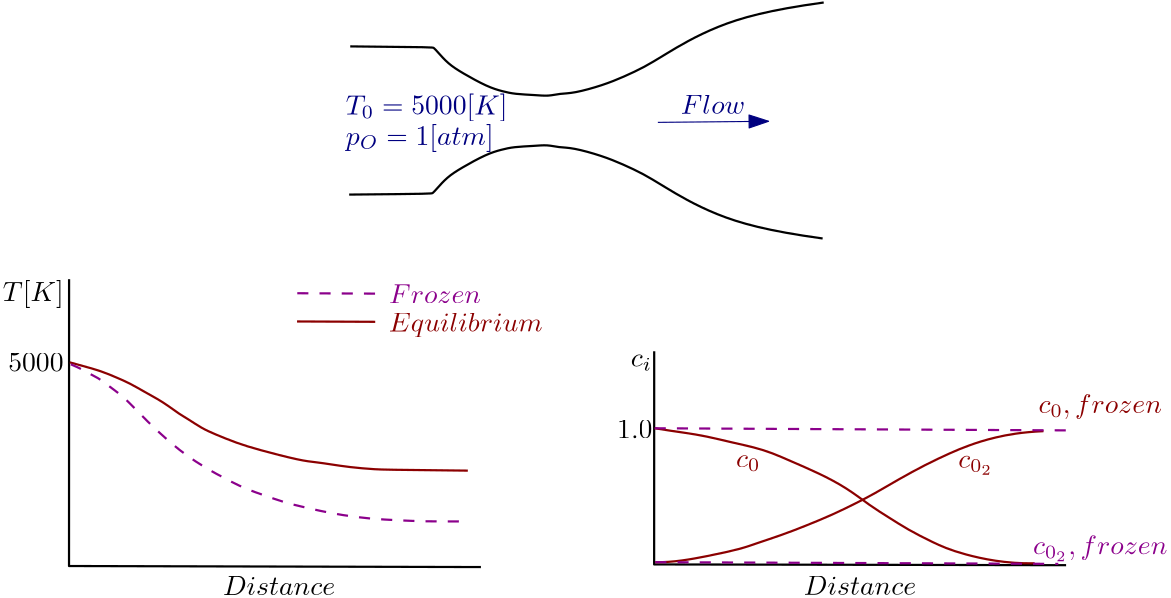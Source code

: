 <?xml version="1.0"?>
<!DOCTYPE ipe SYSTEM "ipe.dtd">
<ipe version="70218" creator="Ipe 7.2.28">
<info created="D:20241121171926" modified="D:20241121174757"/>
<bitmap id="1" width="726" height="1170" BitsPerComponent="8" ColorSpace="DeviceGray" Filter="FlateDecode" length="39072" encoding="base64">
eNrsnQVcU9sfwM96dHc3KIIgdjfY2N2dqM/ufD712dhiYgcqYmEHiElISnf3erv/ezdQUFHw
6Z9t/L6fj267u/cA53539juNYQAAAAAAAAAAAAAAAAAAAAAAAAAAAAAAAAAAAAAAAAAAAPUD
OzsNx+/4rr7znvEgOwAZpyjiFc7xEZ1xGluZILXpsZApgMyS8+QazvZ+LXBsFFAFWvPiIWsA
2aPg3l6CpV0a4ZgyJTbTW88Ws/EFG3IIkC3ivJcundHBlECPIfG59fq/cbbfThaTBVIDMgKf
xWIFLxozZoyHlZaWOgNRmAoKCm22nSJ4kp2Hk8+CXAJkBVFhLM4JD3f35poMBoOmYm6DM/LC
7du33xRwCPiQSYAsURr++P6mdjjWRKih17Zjx46zbjzDieFC5gAySMbNM2d2DGnqbEQITXMc
NWrUpqD3798ngs+AbBK+devWOc1tbEyVEVLquGjRohVn8TAkUwA5A8gkJf5z587tb2RoqEVF
yHjy7t2HHqanp2eUQM4AMgi3ID//1eJBfZuqqakpKmhqavY4efluXFFRCQfyBpBFeBmhoWf6
du3qpkmhMI2dnJrPCwwMDGULBCLIG0AmKXgRcGFBy5a2eMSBdDp6jDoQHPw6GbIFkF3Yb4+s
6+Jop40bzWg6efLG5+ExBZArgAyTdmzNkgEWBgyEtD3Xrt18JSEhE7pUANlFJAiaPHmQva62
EolEan743Nvs7NwyyBZAZmGlpr5Y6N5MSYmpqG/ssjQg4HUZC8poQHbhJAYFHe3Q3lUDUQxb
tRp99WlIBmQKINNkXjs2pVkzK4TU2w0ate3Nm1hoiwZkm4LbuxY4WmkgRHOat+F+VGwOZAkg
2whDF01vZ6JNQnrjtu64lgJj+wEZh18Wu3lEF001JlOtu+/1qPyCcsgTQLarh8nhPl1b6zMY
6rZdDzwI43CFkCeATMNLfnh6SAtLhFRbeKx4GVoMOQLIPJnH5jjZKCKm85glDyLSIT8Amafw
xubZ1loImcxad+lTGsxgAWQeYdjMcS30NUlIb8qFhOxSyBBAxhGxct/MbKuqzFTT7+V371M5
jJEGZJ7S51s7NlMlUw08jjz9COP+Admn/K3/3qZGCGn2GLYjAuYaAnIAN2xLv0ZmSLn9tPVv
Y3IhPwA5IGn5IENFRHPZcT8pC/paADmoIuYcGd9PV4lkuvJUYD4M8gDkIfT4dLqDuSJTsclf
L7JY0DQNyAHsqPNdrJBC4/ZTQ6ADEZCPcjrq4BBbKsNxxrUPCZAbgFyQvnmMuRLZfMW5JBhf
CsgH2bvHGKgig0VnM6FxGpAL+Ok+vcyVSTTLzSkw0gOQCzixF9ta0EgKrnODsqBbHJALpyPP
eNgiZpNuk96mQG4AchF7xO0Zbk2nOcy9HAHtHoB8kPX3WBMVRGnsmwKLiAHyQd7+4UaqCBlt
uAHtHoB8xB5Jp7uaK5KZtkseZcMOh4Bc1BFj/FpbkkkKbtNeZcCovF+A9f769VDxQJlPD5Ly
EsLuXscJ/3rkTFzA9V/laT5kct3gRh7vb4eQYoupQUmQG79A1IktA+3sBm/3xpncasayqUNc
7XCGiQ9UYaKz3a/S4Wge5HMdECZvH2WpgBhNlwYkwhZxv8SF5oZKCCkbmeCoUzV1NZQpxGaS
KuIDVVAno1+F7noc9mqoPbnbxonriNv9MiCe/kWOm1L+NGSGky9U4muHKP+op6kqIhusvpEP
g5h+mYznD/40R9sq2JyANbJqAe/T+fbmTLJC4wUvsmHBaemm9EI7pr1PIWTEz2Df7WiFkELz
SW9gToD0U7zRiOxyDFpCfgzn3YEOFMRsPvNxImSGLPCytwLN7Ri0hPwAQdx6TzMGYna+mcyD
3JAJyh92pNJdTkEQUiM5KwfrKSGyxYFAqCPKTsT4uCOF1ug0VBm/h4iXtt1dV4nEsNz5oBjW
QpAhuA96KpCtTkAD33ey5sORlgY0ZqMWa0IKYTNEGSut7/RSQo7QHfNNHfGNb3MzxGwx9s2H
LMgN2YutA9yVKM2gJaQavLDdHlYkpNDnfjxkhkxSdrcbg97sOGj9JaBOXz7IWAHRXLY8hj4X
mS2tn7Ql0Z3PQJWxgoL1g7SVEdI7fC8P6ogyXC960oVGtT0JWuOU+PboqKfItFpy92kJFNSy
rfV9d0WS9UloCeG+O2FJJjOaT3mdKYRJAbIO6/Z0B6bzv68attfctyfaWSBGiwmvYE6AfFQZ
k31bKBi5X224Wgsz9mztZ0GlNVkMcwLkKKC86owU2vs31I7h4n8mGBsoIp0d12BOgDxResmJ
xHC7x2mAi2uJio8NMFZBZK21NwpgvIecaX25mxbTYcjjhrZUPv/T5TZmDDKzkVdQDjR7yF9w
HbnTicrs86BBfQXzI2+0t0Y0x05j38GcAPkk/1AjslK/vdENZiixIO7oIFsK1X7yjY+wXp78
an18momy8ejwBhJcF20YZ6ZE0lnpmwRVRLm+z3EbTJDKqKgG8KeyTs8cr6uKVJacyYb+JzlH
mLbBlq7WblWsfPetifLvetiqqlD1ptxJg30C5B9R1ts5elTtuY8L5dZrYUbEi7Z2NJq506BX
KXzYJ6BhkLa4rZpWo40Zcvqxzbk+s2ljEsVq4NUPcXCzGw7pz8ZrIoMl1+Vwg3nutQNLbTQQ
SWfmsTjocWlY8N7s7aSk4zojQM6Gp/LuL3Yx1kZIcd6B1CK4zQ0NbuGLbnSqevNr8lSeCWNG
t9KiIlq3E2cTYbmIhllch1/upM6073E/Xy5mWIvKEmZ3dlOkqxu4PvpYVg6jpxsoInbkwT4G
DPsxfmky39coeP1ik6samazdfn9ImBBaPRo0RbHbrcnK1jNPZsq0CIKXZ5wb6yOax9ANHyGa
BrC8gxP0kYbZvNPZMvuVk7xja1dzEqJ1X/ohPgfuKIBTEHNyhBbSbDT+skzWr7g7vUYY6DNJ
hjt2P8uEOS5AZcNBSaS/hwpVxbHPwzIZi0N4rLOeZurKZJrq7tuFhVy4l0CVsJQbe9dDn8mw
73MvS2bqjaKcT6FtWlswKOa2U18Eg9LAt/BjTg81pdHtJl5OlYl2vrJHgTNdnBDZvFPP5+9T
4P4B36c04cBUfaRqOefwdWlfvEz48OS/9nbqiKQ94UhUDATTwA8oTPEep4s0TZy9bkpx85go
aeP6DmaGCFFHr9ydDO14wE+9jjw3UA1RNJuPmRYplRVHoc+0qQN1dRiI7HzwyMdsWL8YqE29
sSwqsJuWEkNZpfXMsCLpWmShtPC9h7uVioqqmpr2kduvSkog9ABqWxryY0J8ujfRoKk2abEt
OFpKpvtxw8JCx7VwpFLJVk5DXr0KKeWD0kAdS8WYsDW91RHSb9T+sH90/beZvfE/2aSJozJC
hr373gqHueLAL5IdvnZ6WyVENbEe+e/R+uyGZh84sN/d2gwhUt/pM3bGfYIVp4H/EInkpN3f
uQm3ScXAfOqya/UzueDRsmXzjYyMFBCy2/z367Q02C8B+M/FZEGu/5kZ2oikptV00KiZ/+/V
cb1GjWqlpaWB8GJ6y5m7efmwyadMtDcUplejpO4tDqKS4tz09MyKKh07J73qep8F6VVFKM/O
+IUvb0556qunvU00GQqKqs3ab4lMz/rjPY/lGenp7zq1b99eXVGRpm5o2Pnp06f55bA+nmyQ
cXu2SzVW1b3jN2b1kqEuLu2PE30R3Jgj/V1aH6sceJceMsVl/JW0CgnLP/7bw+1QRNWFMbLf
B4sJwS9Oeyt+mvu9CSQi0af3p/u0bKlKIuk1cel2LTg458/NM/kYHLzTzcWlMZlEIlFatmy5
/+27GJEIJgHIDMcaqet1GdrfBv+GtfUcOrSNmunxOqexyVBLESHFmXG4fPc9W/Ydatv0sGTX
8sTlLXoMdXeZFSE2kHOxZ5v+Q1p2v1glPH69s5ejg4PD8NXxGPZ4WBMHhz6LQmsqiMs+RUb+
NbQN/rNolg4OS85cfPr7ZzsGXMRxb+RgQMJzRH/w0KEjP0ZGQtehjLFNp+fOF4nvJyDUaF9M
YmLgMP0ddU3ilTsVNwD1fYTHHQ89LBeHJB52cjlMrIaQuMKi563EB8PMpkQTJ15q4/D3h/i/
bdpd+qJ1SeoR/BPV7FQMHpgUjlXSHXM8rPRHhWJGYuDahQv08J+nbWbecc327ft/W92taPf2
7dubWpibmzPFf8+ChbvjExNhlwsZZPfYl/lcLH8eQkMicJvYOya+rmsSe21H78Z5SQTT67Sc
/XlY/mFnZ58CLH2FufutUoyz3VRregyGXWtv+XeSAItoz1ycVuXy/C4ITf1EFOZ322iuiSz+
WccGOycz49TuUWq4eAwdfX2z8XMJ9v6XbuvSxUQSk4z19fXFH1C0cdfu3SGZmdAVLps86r+Z
6N7ImY3Q2ETiwOFddV3iMLDbjPcFRUVFRDp+LfW34oW0KLwbzf5MWWhPyvxk/KOSMF61yQOR
YJmW431c2ZQeJMvTVUJrvjtC83HNhfd7qm9MqV1nXWlR9G0/v71mdDqdrKJGYObeX8zlIq6E
H0bBwoqTuCWjiIt6aRFJqJDx5Og2F/38/HLwvwcaO2SW/AjxemCH9JHS3FRx7S2rjpWi8j1W
Rh7nM8StAyXrDIyvEKVurDui/JM4SxUtJZIXrNBijvx4xonehfge4F5qTFmc8uWnZHQUW829
3dloQ2qta4BCLodT/OHVq1c9baxx6GQ6Q4yFWwsxfYLifsDxjpKzWrgpEhfRmZZEIgOf4emF
sTkc6dzeg5+TDG0wdWE9Qh3u/Fqf9DN3BqKbj35INNj5t6WZ+BEH06apoUkv+iOJ1dgqLdQp
ZLuxpk8Z8SqoJdK/9qUkXK1DWC2409liTeIvNGvEhYXijOoixpmBKqDbO/0AE3Llecodiesm
viYSSZAemcueP6hGUJEw6+rMQdGgat2s7v361y4NHaNKyOFJ7PNyxgFJrOb5uSLt/f2+slon
AKuwGp368hGaqEhYfa+zxapPvz5WKClWzK3Z4ytQQT+k6eiK8xaHE9elSNtqNLm7ptpUpefb
tL8s1Ju8B1X/P1azn25fPdsOKfd5KfpiNfa0DULbqlntM1K1ZqtbL+xguiruv3etsNJTKti+
+of4JVSclymdqyvxEg7inz29RZLfdmFb++cZW7oisLouPOzwA6vZpyd+xZI31d4vyE3aZYsU
+4XUaPXbbtROS5uSa7ZaQZNh8+C3juosyP0h5dLepcK+hFvdOFby26ZdHfuCF7cKrK4Thw2Q
w5GaRg6VrTD+ira3vq66Ze92IBv48mqymjue3mm+ParZahylSVGwKN1XVjtXtMWLSmIKsfwt
YHWd8NZGrQJqKr2EKW+/IvybhWhE+esMqN1f1mR15hBap3VtaDVbraNOIalNCePDrfiu1fhN
EIHVv2B16zv/LYmAdjTHOzVZvceC1On+Sr2arR670IqM1KeGg9Y1WI1TxWpe/I0bN15CJv24
cWyaktrUSMnziOP79t3IrHsaxfP1JkRWs7r15f61bwMJ3WmGkPrEWBhB9I3Veff4X1mdsXui
paVlx2PBRHAXvm/fPj9+6VP84dgrDEs9uu9MLGQfznVXssVhSQN/2HRLA4Nme6puacG5uugr
toR9J5HVVsc4H8eqfrF6WdiAr6xWnJNQk9VpOf+aIqQ2JR7uxtdWRw08Ut3qtL+sem/dOlvX
fEgQsVvDKAODIezygB4GZsNDMSx9pd2CRMg+nPN2yOaM+NnHmbqDTm9uYbu/So926V8a1TFY
m/U9q20uYtxNBhKrMxdoo81ZZxt/ttpgT370EKVWLyusHhEu/MpqUdZWE4Q0p8F0wCpWq3sO
GzbMXXd4NavTFhu3CyooSNxIUh/yFhOlzEeoC0uY62OtOJ6NX3fSYCMsi0YUxsesKqzmBbQf
GFKed9TZ5MiXUECQ8LI6r9KrtMHx8gqIL0jWKdc1OXhJMV5twFv85ae+5CFv+WF96EZniDFP
q3SaPRLyvVQb3eLh6d11Ud6eh31lNSbK3WlNJqlP/gjTtj9bzbCwtrY2Vepb1WrB604qE/Bs
FKauIqkMjMN4Qe641ZjoVXPF0SUYVn52NOyTjlPm14VRYXXcNOVpeJ7cboU2Vg1wRV9R9erI
adOvpQtLTreyukQUv3tMHXzLMMGDVtobMzH26UZoQSpeck83IAr/PeYK46LxV6MUR4QKvrEa
v207bChIDaqMX6y2ffLhw4fLTRdWtTpjkbKruOOcfd0UNcNjjk+jUXM8JHzbkmx9AP8ibD8P
Mg//cF/vpoCQ/uwneAwXPghNyxBbvaG21bY33dUs5p7ZOrTfIXEVM3ONVdcd4Q/7m88j5Awd
oaK/ISNtvVVnomKTs9aw6cXS1wccTXZXjdsJq3u9JL4180Yr4d+6UyOhtK4aV6dsT6pqddJ4
1E48gU6U5IUsfLhY1iZddS+s+LQ1Uh0Xn7e92QnIPAwruTPeGCGdcf7Zv2R12jIDpOE048S7
IqEkq9fY6Q/sMWpXODF8if1oczObmdOGzrorjtNT19h0Xu7RZNyhKgM+PhxsTkNIZcgH/NCL
LsTgJPXxe+E7VGy15rJycYwnqmJ1+Y1mFVZjuRsRvV8hxn/emtrq0acJdERxPPeucz8YFE6E
zSXh5729T74u4v+S1fyoc/jV74sqwwZh4kXvEyfeFkjG5LHz7h7xPROYwBInJ0y64HPe53h4
UZUYIz7AZ783nkIy/qGI9CWeep/2h6UJxFarTK46w1Nide5mZhWrTfbiFcSwziT9ddFei2Yh
iyNBLoMh7yRilhUXl4ot/AWrJVdX0VRQXlxc8mWcKbukuJhd2eAhxM+tdjKGcUuLxRBXcEok
z0shBBFbTWlX8I3V3GddUZviSqudX+H3qeS4Ic2qk/uDq1RFp7btH0HefUXMJAWJ1Rp7oTuk
/q02PMD9xmosYQzSWCgJ9ubTexD1RtGbtmSKUo8PWStJVJXheZB3X8G50rzPK2HxYYcx0D0l
BVYzehV9a3X2Wk1apxjijCu6Fj7ixVVYp5nI4iCr7DBev7wH33PfED3DbOShDe0aHyqFvJCW
NpAqVhvv42D8yHlqWhPDMSxpotKgUMlbDxSUPN9g3LsuqFUYZN23hfXrvQNMnCf5psCg0Pol
e8tgYtbA8qufjyT/1RXRHI/gFZnoBXRdz1Wrpnf+93HFOlhxIww2szBR8gLdpdmQd9/CLQo6
dS0Sqmv1Tcn9KydOnDhz68vQ04IbF0+c8A0i6ufxh0YrajU/HlhQubhb2dnBxOA09v3pV+DO
fRdeGQtypt4RlpcRVFnYTyg+IPZYUBz/6FFIYZX38qKJNiRRaSK0iQIyi0ggqBYjiipewVqA
AAAAAABIFXmXFhyBtV0B+YJ1u5tVnyl+kBGAPFUwS6KPNDcxH3ErF/oiADmiJHR3MzPzUQ9g
SW5AjhAWBi/RV3KYeCsF8gL4jRT9s6k+WTfWGJFVnCedL4RbAfw2Uo206xV1GkKIquq4Eyai
A7+NJAaSBqj2B+FeAL+LdCf7CqyYCFH0rOhiyxj21rpGFhSKlpUSSclG649brTQOqozfpfTd
3SjYzruu8GKiKwie3KPHwKMvxvTA6Tk++s3+C489B2x/Oc9j3pvtPf4cbsoIKTf1CoX2ve/B
vtjNfG0m5MMvw09PTEwu4aclEqRjwuJyXnJyAT8rMUtYkPjHCFmkzXBZcTsLFl35LpdaM5Bk
gyRAZii5M9XRab1/LnzHfh+/tni15ydWp9yAVfOk6/v1WrOmq+5nsyAnaiAzsOfPrE6bOfIt
ZJT0RDzFd/o0abYjiwNjsGtElD3qJ1anTVdvHQAbBEoN0bOc2q2ILWg4Tsff+4RlPrxWp938
ckd/a3XKvSsEHwmXP83TRYoDxIuPxd+5np7zEH8jMA+L8scfP5R/lVhcAH70tXg3xnji6asy
LOjalbflGIe47Goefk/8r9wXL+5SQPyM25Wb2ITfwF+FSXoUXvuXYvE3r9wqA4O/R+Lm5e9z
G8xfm319xzinMTvmuJlNCvtvVievdh71z5LWJkOCcJWP2ZMRUjLwKc+8MK6x1awFzU1MTFz3
Ppxqhz/2fVCtupJxZvS0dW1Neq4JxfX8MM7GxGRWEjbZst35EiyvL3662RsMezXEqgvxqbu4
dNDaflaNV+zYEc7DEo4OtMbf9wziYqlHdvR0DDk21tbE7kAJKPwdeLk5DWhCasHRlioUZV01
KtKe/OG/WJ2xxqLbjfSoFcZKR3E73x9rQbJfuOs9L2+HHYWkpt5yWWcmtVE7veHLbZHCzqpL
bRWsGrb5eeK5mRZavT6IMFZgWxoa/gkbYPJvmgAr32aA0IRkDCufoLUJL7JPuzQ9nHC7GUNT
V/dMWeZM82Fbdi3QUnT/wH/uosuk97fo1YpJrramPNAwEaRtMEIG8/3m6ZJcr3+Jirf2r86s
oJ9Z/bEvZXaSSHDZGXnjIQi3ZCS5y+NirkiQtFAXGa5/mfG2M5na63BUxmFb9HeVudDCZUaD
33CFZYnL9Jh3hHhF/aUzbvWRxnuz8BeizI366AQRU0w3eIq/nqLi8kHI7stAnX2S+FFOvZ7m
FT80R8w73Nx7w5RI9kdfB/tbUsflwF1t8JQftFRbkc3JXqrkePnzwYR5NtVxnB3+E6ujR5tu
yMK4vo5iqzFsPLmHeGdS4V5zxX35PBF/GFlhTqxA9Kw5MvD7sr5kdneFycR2MMKjFsiNaDTh
DKJrOOhbvxTXa0S3nCmW7/CAxuYAHkvvMye74XFIfCM0IJRX3pcxIiQp+YYJQpaxQu4KdcXb
pXwepyl5OCz1ArzsQ3e8hD/+q1LFam5a1Fckl//Eak5KVDYv+lRX5ldWY/stVK4RjyPI7R9y
v9ntaLmWy33xq9ut6bpPiSdBTggh74oKYclaXfILDNus649/EFZoIsJqoSuyPVta6oQajZ4y
ZUyX9u07JGDYag1lcXXXBawGMCywLZpX9LXVv9QGgn284GnIRDVb7UGsRfTNHl5tJM3apUu0
VXcQoUnuTHWErlWW5rsNyVvyEyZ0D8HrOpeaUCusHhglxK0eFZIggQtWA19bvQqrs9XlB2y+
tjrBZ7Dd8JXD9H/RamyDHrkT0QwjuGVfxeqgHgpNw6802kq0SpUMVjA6UIRdNEFj0zDc6hlV
dhMDq4FvrX7RW2de4ueDmQcnfcU/1ZuzS9brf2V12jJrz53v8846/brVKlvFyy8/b4JQ78of
x56jrrxom9kBcUTy2IHmMGKSI93ucjlYDdRM3Gz1fnh1THDSxuTgl5FccZN1v6Lfi2qX5U2k
VLda9MGDMjeWj910ravVaotSK6zWCSQGSKaM1qaTlIbEVZwQ25WhZzlBsrVXcRuqsrau2qGQ
IhFh9ZQ0cZWSuyYdrAaq8t6TNB3X4HFP440FVat+4V+RUPbjuLpgljJaiNv1I6u/V1tcoU3q
FUwoW/SXVtM3+GPqiMEBmywpNncrzhEMZpLISySDXpdqNb4ZHh5RKsBtxq3W3JCBP8lbfLUM
rAaq8q4/mpGLFe7rtC6jLpd9Y3XOEIQGvi57u9YazY36VEBY7Xq5LCq7qtWKC5K/sTpjlqby
+Pc8LHe7rdM1op1loaM/t2CbObNHYMXgsk26yHC/ZProaEWbwwEEoWyMNUYJaa+/HhDwl1FA
tdpix1c8uK1g9YzcopNDNyfWaXrEHdzNzg+q6FP6jwlSGbOxqw4d6Y1e/Iawmtl9064oLHG2
FnNJGh64tyWhNrdYpbvNEZpSZYzq+xb4dRF5/9q3PFuEYRGnW1gH4yW/B43pXqF1thvyjBBU
WE03MCXovTWSGzZaBWmbmJqqd3zLx6IGKzL2lOC/lzlJcTMsvdXAKfS2QS5zZwzcFF+nUQIP
eiogpOjx/MsRYeIaU6RsOWXLQC2S+Ubc4guOiDkosCxlmRmFZLo25ckAVYQUNuWk9aMhZBj4
5cJi31E6yoOn2LT0zcfDieMuTHPc6htOFKSwRbJ1j2hvW5+K1uvRihUT75jaZ8r4H0YrE887
BpSJPk3UJpGs9hb7t2cg1OoJzKBu2KTOpKE+FwMeJtVt6Eu8/3mc61WXSxEk3zl/3i+mMPzG
+RuJeKBc+PD8+ZBiUdHzS+fPX3xRlHj7An5FOLv8Ef5wuUq0IyyNunn+5q3LTwmpsTj8alzm
qOv42RGSgayi6e4fKr5HRutvIX7u+TV6qPk7AS/iGvEiuFSE5d+7eP78pdecaOI6vxRYWL5h
kzwJdQssYXHqODuTz2YRVJv+JuSwWGwBJmAT/+Myclksnkh8lIWnL7mCJxKJX1fTTiB+iyuq
SJjYn5FHHOJLBgMXdugtaQ9h77I4lif+uTnvpu7IFmGVaeI/uyIJ8XUsmJUHVg+Nkt5frywi
OX6iw21JRHGhMeWYZDyeKGf2BRiZB9RU5j7sgoZFS+2vxznZZsxAnWEVdctDRsh29yUxSz3u
wpRSoAZe9FdEzmeldn5mbneaksKA1xVNLUE9mWQdQ4KWi67mwfw7oAb2qiHEWCC1Wz9lt0DI
83nl7Ef24yPWJIQQacmFxHKQGqixLSPA398/XGobwrjP/f0jv4QanNKn/gQZ5bD0EFAzAi6H
w5HiJgMeh1OtuYRH/L4w+R9oICQ+e1Q78uEzAUg7uZePixlra1o7VhwTn38Z+h8BaSR259q1
a2fa6ItRJtVylVsNPfH5tsvwi9fuh3V4AKnhude4ceM8jDQ0NFTJElk9vU/8lENqX+Qmq+MX
a5iNwtOZA03fQL0iZJWVLe3eyVFdSUmJSVfE/+95RRwuxxaX/ZSS55XBdV81JQIymUhBrX2n
Tp3el+InwPgR4P9OdlTE9S729mo0KhkZOjRuvCA4Kioqlc0nqFVbH7+StGjxxHmPJo0bN1Yi
UXHM7ezt7U+FRaRAZRL4vxFyy99/uqOFEQ0hUrvevXufiUpIyP2vZWsqMUF9fl88OUNxWK5v
YeHp5+8PwTbwfyDm5L4OJkZGKngMbTl21uw3aWlpZb+tTM3FU0vbP2fWrA4UXGwFQyOjf/bt
ewNFNvAnObV0oae5DrEtkPu67dsvJubk/IFuo5KcnJynO7ZvX0DFf46Wjk6PBQs3Qwcm8Gd4
NWuwrYaqAhkxt1y69D6vuPgPdpZzi4uL065euuSARyMMVVX9QYMDoMQGfjNlOZPcbFSZFIqm
3uzAdwVsNv/PSyZis9lRb04Z6ulRSUymRbNmgzOzoOEP+D0IPwYHL3ZVIpOQabPe9+Nyef/H
cEAkLI+LixvSsqU5mUxmWltvDw7+CHcE+M+8PdfR1FSNzOw2bNip6LR66dzOSE4+O3zYYDwa
0TI17XjhAmxYBvwX0o5tcTfFa4ft5qx9n5lZVn+VtvLMzNRl/Yk2P7q+weQth+DWAL8ae+wc
bKHJJKFGa59mFNT7IFlR/oeDBw4o4WIra5pOn/EE7g9Qd4lujO5hpEAmkdb4v8rhSkULBL+0
tPTBnTvD8BhbWdmp5wChEBpGgDqQea+3oSKdbmS56GUhly9F8vC43MyoSGtLLQqdYeewPj4B
mrKB2pH4rL8JA6FGgwLj86VymFFC/OEunfHfUMPS9sbDaLhhwE9JvzrWjomQw7BbKdI7nr80
NWX+hE4IkQxNBhxPhpsG/BDu8Qn2SmSlyRuuJLClO2zNy365Ya0xQgr6Y1btgRsH1IzvJCsl
CppwKqGIJf0RK6+owH8vQkhR3XisL9w74HuIWLeGmSlTFT0vp5TJSiWMU/T8yXhlMlnRvG3X
+HK4h8DXUof0M1Agm/a8lcmWpRYzPj/7o4ejGZlKs+wVFlEI9xGoQlRAdway6n4tRfZG6ovS
E2/27a2NGGZWqwNgxjpQSeKZwZYMZLMnhi2bPRvsjJR/pyJEUjf7Z+8juJ0AQdpCKwWSxpxr
GbLbqSEqzti5vSciaei0WRwOdxTA/u6mR0azr6ewZLqnTlRSHHreBiGaettRsBx8A4fl3Vmb
rqC9OJYt+73PfFbMOx89JZqiy6wsFtzahut0xLbGNFqjGU8K5GMJDpGwPHp9cwWysv3moDdw
exsm/IvtNanI/WGuHO2MKCqKm+eOB9jGjc4HwR1ugDzc4kpDrecGy9m6G6K8j8sXNUVkg07b
YEZYg+NBLx1c6suZ8reFraAwN3C3JqLr9PQqg/vckBA+7qVMMt31oVg+B99zih/vIpMZah09
9sL0goaCKHSwIZNkdrFEILe3nFcSsdKCQaNrNT0PG6o3DCL6M5FJu/Ml8v3RLYyc3AYhsuWp
wDC45XJP9Pk+KshiWxRL3r+bhbnhE9sgso5x9+MwaUbOiZllwSSZbE1tCLP+BFmPN6/URQyD
gZuK4M7LMUmzdMmUhbczGshUVm5x7vVNiKSgM2gD3Hu5JWOyBpmxMonTcOZni9hZW1RVqEyd
TodLYBsDuSR9nApJc1VSw1pzQFQcHzqURqJpuVyB+FoOiZuqifSWxze8hTSE8ePbIkTWaxUM
EsgbUTP0lDz3xjXE72Fhdsis5ggx2nq/Bw/kithZ+uSpYaUNNLjkZz/cZIpoej1WZoEKchRT
z9IhTwpvuGPqRdyCR3sRiaHZbRHIIC9kTFBVnBHRoCeKiHglb9bpMek6c7NgpQW5IHmiqtr0
iAY/+0lYHD7TjaLcePNr2PlO5kn1H62tOjUMpvThXud/HNOWrO7g/QDyQrZJW2WvyJwaDlJL
vM4K7IjI2s22voS8kGXedKGgKR9B6krKg3fZIaq2x2vIij9Xdgj+LJy1rmrkSWEwzvgLvKK3
ZygURafhBbC0+5+h+B8b8z+LKoU0+gOU1NUQsKJ2aVKY1uNzIS/+BBfsxJvS/1F0N2VCRn+F
KHtnR1WS5uTH4PUf4OXS6X+cXXEwXO1brUtj/2KQFK0XnoPM+e1wCvP/OKVw375bo0nbPhqR
VSyWXoS8AORH6+LYYz0QWc1+MmziCMiR12UJtxqRKEpWfeMhMwD58Zr72s0UkRltQmGXdEB+
4Cdf7W2KqBbDb6VBZgDygoiddHySCknBYooPG3IDkBuvy1M2IURWNN8EeQHIUXide3UG7rX+
IB/IC0B+imtO3ovhehSmTvubMLoAkKNqY96rHnaI2uTCizjIDEB+vE6/M9SWomXS91ICZAYg
N3EIN/XyHC0Sw3RGMmQGID9eszMuLUYkrV6rIS8AefI6cSmNQtfsuYsHOxUAcoOw+N0McxpN
zc0nEUY7AnKDoPDNCBdE0WhxNRQyA5Afr7MfT3BCVP1uJyIhMwC5gZd5Z4kRiW7YZ2s2ZAYg
N9VGbva9DYjE0OsFw0MAefK64OkCVRpdq5N3QTGssgDIi9f84jcTXaypakbt70F/IyA/9cbC
jDsuCFENPG7C+BBAfigNXDIZrziaDj0Ga7oD8hNfl6RdWYxITJNhuyA3APkRm5N1dTIiMw26
jbwLuQHIj9f5z4YZ69KYej1fphVCfgByAr8g/U5rM0TTtpz4KgeyA5AXeEm+Aw0QScHOy+c2
5AYgL4EIO+HE2hGIrKjWePN9yA5AThCyS+K8eyFE0XAZuRzmzAByI3ZpfLCPEY3K0HDqvIUH
femAnHgtYCefsLdUoVCVm+2JSoZZM4C8RNg5octb0xBFVafj1cBEyBBAPhCUvl8yyQ0hqob5
yN2XSyFDAPnwuiTr4S4vHURiqthMXnkHMgSQj0CEV54ZeHYCQmQFtcZ9/4JIBJAXsdnZkX7t
NZQodBWr5mvyi2GpPkAuxBZy85NOujVWJ1GU9Nr4vH4PS7wD8mE2Oy9s/dA2eOVRVcts5Pl7
eZAlgFxUHssKgpdPb4wQiaHmMHsb1B4B+YBfmnH/6AG89khRUG86aV0E5AggJ5VHVurjE+1w
sZmaTTv2PgBZAsiH2Xx2TqqvmamBEpWuZmw84GVqEWQKIA9wcnJC5nVqhBCia1rNfPgwlNvA
/v6PMCtfPquPpXkPJk/up49IChoarf89crEh3eeCzV6xoIB8wisujj2x3hMvsanKqqYDl624
3FD+cu6dwQthK225Rcgpjb54cb0VQiS6opLtkCGrohvE311+o99fKXD75VhsLrcg8u3dSQwG
jUKnq9u7uva7zOHw5L20vt17XhLcfHlGJBTwSrKzL7dqbKVKplBoarq6Y8Lj5LtthHeo0WzQ
uiFEmwV5H9b17e2IB9qIodVkxY0bt2Pk9689aWF2HO55g0BQXpR7z8trsC5CFEU1NYP+O3fu
vCMfA/0Et2bNmnX6yypAUeM0R76HO95Q4JWVxZ3bt29lM6IKqaSk5Dx91qx9qbL+Vz0aZ89k
Ms07j60cAiPYqtr0GtztBlWDZLPz3t72n00EIxTcBsN27u7uf4XL7B/Ev9dNdW5s7DFXukLH
mxU14X9VGANewb1uYFVIAY+XHxsbe7SJlpYag0qj0VRMbWw6H8/Lyytgy9of824wjb5aJOJ4
GyBqn+BKq1Gnx3CfG6DZOJz83NznM1q2bNlEi0QiUVW0tbVtlwUHB7+WpekHIb0RZRRe9fUx
Qqjr8y9WP4J73HDhlxYUFERsGzlyZF8rREyE1NDQMBjt6+t77r3sWN3/HVgNfBNss0pKSlIu
rlq1an5LREw/UFFRUe26nmDnayn/3XMDT556zQerge/HJNzy8vL8FydPnjzYj6hKUhUJtNqO
leAtpTt5iHgcriBxdTsbOlgN1OAIn8PhsBKePXv2ZAahNiJRGRIM3Nq1a7dYCvtuWBnbrAz7
B+w2AKuBH0YkAoGAX5KBk7jBHMdUDdebgqM4S+oqksUnWigxu97hQQQC1LrsZuXjpO7pKsZN
c7zUDYd740khd7rLg7gaqKvb7GIxodtPFEjZr5a3yxLRlvOgtgj8KgI2R9rWF46fREbk1gFf
W236Ty7cLkBWIaxGBruCplrQEVKeLp7MJvhH1fkKLO8NyO7Xx+vhCois5Th3nSMJkXQ3EUPH
zzvo7+ZC1gAyrHXwggEDZt4tY50fPGDA5niiiD5p2Ra2XQVkW+vykpJyPoZxS0tK2MR+OfHz
3K/zIF8AuSKg1bx8yAVAroicPOgJLOYNyBOimKN+2VBVBOSKEr87PGjUA+SsrOZCRREAAAAA
AAAAAAAAAAAAAAAAAAAAAAAAAAAAAAAAAAAAAAAAAAAAAAAAAAAAAAAAAAAAAAAAAAAAAAAA
AAAAAAAAAAAAAAAAAAAAAAAAAAAAAAAAAAAAAAAAAAAAAAAAAAAAAAAAAAAAAAAAAAAAAAAA
AAAAAAAAAAAAAAAAAAAAAAAAAAAAAAAAAAAAAAAAAAAAAAAAAAAAAAAAAAAAAAAAAAAAAAAA
AAAAAAAAAAAAAAAAAAAAAAAAAAAAAAAAAAAAAAAAAAAAAAAAAAAAAAAAAAAAgP8roupUOQ55
A8io0y8O7KnG01LJG0XXA/IgewCZ5HE3GolMJpMQIh7IZOR6gyt+I9Z9SDhkDyCT7DbWWXX3
7t2BNNTuAP64xX7QGwFYDcg0gh3W/5bhj/MZaNAH/PFh27/SMbAakGnOd9pfjj9kj6cpTYsh
Dpw5ClYDMs6L++Iq4d+6qO0T8YGnD/LB6gbXZCAUiuSwzeuL1Z8Bq6UE4VeIfr/TzzZvPJv6
KkQkf1a3ewpWSyPZx8ZVY96t3y118HI3CjLq1aLbQzn7Btqsa7y/GKyWRtgBrcTNrlQJZMOt
v/nehwwZeWEE/iOQ7gH5yjlfR7LVdQyslkr4D5qTkd3RPAkn7X6v1cKQgdRpmVHjGPJntY8N
Aqull1uaqNGFiuelF36v1alTEJqWhUVOVpVHq21ugNWyYDU75PafsBoLG68iZ1aLjtkwpsWB
1bJgdWXgIBCJBAJhZSPG56ffBBiCL28RzSfEmdWaOlImS6yOnqHx2Wo8ZYFAVPlUVJEQcV3N
P0j6eDtUWeUUBlZLvdWiCiNFRRfnPQ+ZPv6iWDHhx1WeY89K7BMJ+JUQ7+Ud9fT0PMwjngpT
dm34xD7r6bk5sWpd9JA5QlPT+fybLSojEJHg8WxPzyXviPREz+cNu0l8gIr2eW5JwAp3eXoe
y5eRXAtojsDq2n2r1UyFEUJeNfjfDvH9SRI1WH2eOCHyaIQ4hXut9JimZnRq86v4q4wtNuo0
uu6ge7jXog9TmjRt2tTZsXFjjysYxvLWpVFJWt3OCTH+ERv1nkGnTBFS/Sv7S9InLcgIaTs2
bWqlVGG1IGyWuTKNqjT2gwDDXg9SIBsOf36zr4MGaeB7LGsciTw/A6yWKwTJsTWSwCLOSBh2
hF4NuxufTygRp8H5QRrJ7Bqttt6Fv/9wZIfXxOvgPvoIKZgYUGx9MCx9RVs/LuuEFpk6MAGL
maAyNY3LfdAOUZpdxEq2uR7l3u9AIblewy7bkhBZy8bWTAWRFwu+/EkJkxCakopf0p0mtrp8
kfKQYC43chiZuqwQE/q3pZqeEgqPWCGXS2xM9N5jmMxIcas5anYfrP4p2W6oRkzFnVjxrjWe
YH5OnEaYc81puAbXaDUiUyhkEmovthrj+yDU7sWTgVPuYZnLTHbgR0qOmJFa3RWk/rsqHn9x
ypHkfBHL/cd8CR4gn9RHljvyhWctkc6KbCxpkRb6S/BtbRE7bUVYLYoY7EK0G6Qv1UaDw/An
3kamp/EvkSVUNOAdhn3oPeqjjNyszI2maDsbrP651S0pNWLxTGx18xpPsDovsdq15jSav6rR
aq1eXl7T2lA6fLZae06COBi5YmBMWI3leVuhMWWS8z8MRtT5GHa/Ba3rzp07R6kiUtfnWM5C
5E5c/aQzWsCr0erwYXTXm8TxoJ4kyj+4zvuNNRYmiq3u/xYr9+m5JVM27lX+JhOEujwTgdU/
g3XJu0ZOicPN4os1nnBa0siUd6HmNC5m/bC2yA5ZPvOz1U0ui5/FTFEy2SV+9n4AcpQ0lOTt
syK1uYeJ7jZHFT2S5uszqlrd+k6NVh821lggrk1mbTIl9XyBaz6U7uovIqy22J2XOab7C9m4
VfytxjQaTcEjCKyW+jaQ0O1vvrL6oavC2ORKqxUWEk/Kj5qg1rd5WMxMNfrw+2KC8PphFavV
tvzAapPjkjduuCG9o/jjWkWVqVHCRVSEpiamr9xfJCPV+vxkgnQWWC31VnOLud9YrTyfW93q
vJWIOjgGw970RQrLviRSW6uNDvErrdY/hj9uVkPuQYcsGTQ0IWp5a38Zz0qwWvqs/vz9WsVq
JImrxVb/RRRSa8iKg9/iByInKSksrWhwFIpqbTVyuVFhNcnJjwi75pDanJjfetcMFTRhQPdn
YDXwx61+5IaM/hVVWG17Aq/6r1FX9CSiSaHgXgv6sCjivdKQR7m1tPqo6RerqdvF3w/e5giR
tvKfd0FI/zQGVgN/3OoELxXVMUTXjOhtP9J4Fia67YzMvIki9uGxg61IKqM/CESsK32WJNfS
6jcDaE39xL2Kfs3aBorPSB6FUOu7whfdSMjwDFgN/Kaaz42vreYdQY4XJcGFnwlqdAZ/mrXV
tPl1gSh2robCiGj8ePa/i1+v00Zq7bbF32jqiocSWfNRz1eiGq0WnrQU98JsUdachRfwophZ
OkslNcOUMWS0MAfL2WJGnpog63kZ1QOslgqn+SEeVJKDL+9L06vwvjNSHPha3OpcsJmm2P8l
J2eXfvNrHCxpkRpSWcrhcMqPdziKXbUmIaTuaG68sQD/IBggNa80ET+wI1Lb/LkbRpAwiUSa
ko6JnvVl6u4T4oX/eIranFjOp7maA4Il1Uauf2vK4lwMu+5G2SPrmVk+VwWslgaSVzqYGRmZ
2k1O+XzoSXMKmUxXnyxutirYrqempqWt19UPlzB6HJlMUdTCUXE+h3GPWqiQyWSDfzgYdsoI
f6axNnmdPoOs2ulaZVInm1kaGVnuFoRNNjMycb9LxDQzdVQ1dMwsRoVUjs4LHTI2DP9I8fY4
HZX53IQIRGp5O74zwXqO5GXihs6d+5+URAt/d65ggC/xOs8bf7qH0PNWP/zZxiwsYV3nzgcE
P0z+zZzOff2qHnjll0o83AwoA6sBAKwGALAaAMBqABC+aA9WA3JGyVAEVgNgNQCA1QAAVgMA
WN2Agf3XwGrphlh+6Qu1WjpJlJ8qniBTufKSUHKZqObLRcJfXZRJJF7nSUY+RqUjSGC1VNyI
YN/TVXgiqIVomZuHPiZG+0Wfu0GMHS15efpJMa5fyq1zoTVckRN4+g33V5zmx/idvprEi4xl
y0Jmcr0twWppIP+wHbF+NY1BQCO5Bvz8kuwd5pR5GJZwrC+tkS+Gca63QANjsPzrow0V1nz/
igJvW+RV+AtSpx33NKCoD1/da8AzWViAj73RAKyWCgr2GyNkNPcswVpbFa+fX1Ho46z8F4Zl
rtdBhNW8Rx4Kw2OxEt9m5JqsLvVtobDoF6wuXGvYZWdfBWKJnopJvBBXA7XiiSOqnAtTeszO
qzY3L+o1sZzCVRux1Rg3KSQODxDKTjjUZDVWFhuSLKj7r5Y8qPUtdmx/ClgN/LrVGO/ywjqU
pBuYYqsrue1Wo9W/WJGdS3MPwUSxw5hgNfDLVouEQV8Wmeb/LJK9ZI7+sNVTEW41hr1sLyNW
l44kg9VSZ3XGq7LKtofky4cec7lcvgh/weNyifBBiL8mpjeK+PjxKlbjr4nTxFYT73G5ks8D
fh1ffK5I/PRLQoKKhPEkeQLxUeIKQUXynxFwJqMeL/CjT9p9sVrI+5y++GoCvvg6fmWi9dgG
ctQWrJY2q0WPVkp2LhZkXBhurtzcy8vrWDGGJXp7rSCWznu73MvrYBrGT/TxWnjti9WCzHNe
PjkSq1ck+eAXrX8hJBSO9va6knrWy+tiCS/2gNc1FpZ4aMHi+7iIL9bO9zqagp/BDtniX/Lp
gJfXsmcCwbP1Xl774qp4+WxdE2Q+Ak9vuFGl1SLuh214+hFC8fMXGx8UC4Uctu+i3Qki7NRC
r3O59dwGsgHaQL5BxCr/g7AFNVttf4o4I3LOSLHV3FvdbF22X5lJQ2gAfiC4O1lrLX44fgpC
Pd6zrvQ0QUTLXqXVt3uZES17hNUU246GeM1O0fO5ECs+1kEHWXY2RWhawtF2ukTLXv4OC0qH
QAxLmERHfV9jRfv7N1Ox9WivixCt56PH/VSpSHv5l0nB2EFLEkJUpqIik1xhNS99XQcDRari
uPdcEZay2lWp8YQPr736mlIN16ZhY+mUqfH1ewOFL2F89TdktbD/g3jcrdlqhnGjRo0cLJR7
ia2+Z2+0Kokl+jSbJraadcZKbDVrO2G1MPd6z2pWp8ylVVqNyExlZWUGiTkoRCh4NYCCSAxl
BcacuMVUJG6vvuFGEq8eGT+SsJr/3IOCxJfQSXQjc405Q2loyIcvhXXBQnVEGXo3Kuqcm8Rq
0T9N2/lGRY1TUjTbkI5xzjsi0r6y0m3mJJMTaVwssl3bR7x6voMwF+ZbUjXRH8Tu8g+sNm3S
pIm9FklsdekBzaZniXdiJoitxm47VLGaWOqgmtVY4tRKq8mOvgKB4Kg+Io2IwyOI7sj4gCDo
TBwWN0piteiQZE3UwpmE1Rj2oAOiuN0UCLbpIMWJH4U5XiqkqjtoCKagnsSa20EdSYTVouxJ
ttdx6VmzVdDIDwIsqCeDdAGP2Vdqm5wrx7D8nu6hGFgtdaTp0WsNjUzD/5FoNEoVcUmUH1zh
ePUncXXWVuPehMQPGmssF78TN7FWVidNq7Ra0gZStIyMhkbj4XMPtKBcnNCnMRKrK1f6rbT6
UUfkTCzSvl0HtX2AP4b1RvPSv20DiZ6gRlidMlurp3iB7QQPEtqQh2Gn7UkrszBslTZqFyzC
cgbNSwSrpY+itUtqzXS3mUvmtDSYuKAv8wta7j+4Ynv4z2qLGZumZvwGq9lnmyDns+zaWb2G
9XOrsavOhNW+DiTJQnz564zwN4TY20HKhnfEVlt452Hnh7/EwGrZpvhZGcZ6eSmPH3vkC2d/
ZVeVKi17mW/Kf4PVWMJEhGYU/DmrseetETqJB9p/GxjcFPKXayE0PIo3flNWvVf3I7qD1VLX
Xi3hd1hNnVv4f7B6uwljSLhfK2UKGhy2z+1uvWdl2RQmWC2FVovYZbjVagtY/8Xq+Amo3zvh
n7D6IKfSauXzuNUlU5Scb/7jsL0PXWHBQKeH9Z6V5QvVwGoptLr47FbcamS2m+imixlfabXm
aiF+z7ZWt/qK5fetFrzsTRoZ96PaYv70X7H6XGNkeKPCavKWAuKJlypC5A25nzrhVeVz9d+n
zrvQBKyWOquFvLDF/2IPnZD2GP80TtHN9hKr7zZRHh3B4YSNQqhbCP+z1cG9qGKr46d8tnoV
0dOTv5BksiGrBquNjwoxwdNuqPdLfq2tFl1yIqwO6qdocFXcq/i4lcMFcd/+GTuE7M6UxHcj
IeqF+rcaRjdJCSLu/UYI2Z9mEcTsG9YzCEucj5eAJuNWeLWV9C1in2YpqHusWDFAASHLaf7C
dwMRZTYfE34YSbM/KcQ4V1xR/4940X63Fa3XM45QcKed6do0POUnXdG8YvHPiBmB0GyiN9vH
XHVKKOtJTzKymXiHLbrfHq0owQv3f7TFVoveeaBZVToXuZNQ95d4wsl/6Yl7YXaZqsyJxbXO
Xmc2X3KaaASZMjsRK9hghDze1P+8gtLRFLBaGsj26WuopGTQbSJBX2O9xfix5AV0/BudqqRA
lViNXdbHX1M6jGIwlDoF5nnbKym398fCxioh1bFhWP5ShIy34UVnxnoDhWar3tzpar6KkDpp
uT5yPMvCS++i3eb4B4fY5jR+mpJG+2EtNWiIorCyMH6BDnLx4wse9GQQm2hgOWsNke3J8s/f
52cckf7aFBHnAf7x2odH1NGjlDXmRZYVrDXveKPiLH/nZlfLxCHJ9sL6z0zh4zZgtTTASXxT
lffEUtIivLRWVR3w4lr/Cqtz1+OvPV583LD5TTyPm4Kf9yETe9QZP9j9EXbJAX+cTTiVv15H
1dCtyYxQolgu3GquqqruMOkphp2ww8/Q2EqklDQVfzr++ljVnmfTcteb4md0uf9qmK6qquG8
OOG/+BWqTa9X/mrX2muoqlrszdzU3FBVtfVj/EjKYFWTlp07tjoYX7nRYYbncGLbmtLddrul
YatGaK+W5rCEU1xczBJVtoEQOzEWF5cLRdyq4yz4ZfjBMr74PfzkytOKi9kVrSniF6X4JRzx
M0nzBXGULWQXlwswEYs4XMITJ0QckFzxedYut0ScmrDiNOIQS5LmlwhaVF4uDjz8T6WIwGqg
FnyxGgCr5aXEjh4HVoPVckbh8caobxLkA1gtR3D9GiGkt44NOQFWy1EAEj9fXV3dfi/kBFgt
V14LcWChyDpZPRSsBsBqAACrAQCsBgCwGgDAagCsBgCwGgDAagAAqwEArAbAagAAqwEArAYA
sBoAwGoAAKsBKULErbaYGa/aTmJCrgCsBmQAfkm+mHKxvuzUB8H5ZRXrmQlK8588yiyqXPiE
XRAXGFpefa0zfrHkapaQWAGFeFYmAKuB+iZ68yiCScQSlJz8i1N69Ru/L12yAeSnrRN7dRm2
6JlEa/alaSO79fKOYVW9Om7bOPHVfqUYFrIMfzbheBZYDdR3UX27HYmg2yM+xr07ynnxy6Pt
jSVLB6cvNvDwXWShM+QFEZSwLrQ033ish12bS1UvLz7UhIIQc2gwbv6t1hSKpvstFlgN1HMY
HTlex5LYq29BAiZ61Z8xKwvjXmtjsLkIjz82KLX255WFjWKOixThUrfQ3VnOK9hivragahDC
PmxPRl2fEGFH7kqjRucLeBBXA/UMJ6D/vISK52XnXI33EOurHjQwPSrAEsYoj/5ALIOp1yGA
I3reDS3Kx987bKm1PrtaEsuVkQexsrbwvEujGyKoLQL1TvKU1teLKpa4jBiCxiYSz3zMNRck
8v7RtBOvTx/aD01NKj5kL7H6mTutacD3rBYmru53qRzaQIB6R3DF2WjQ/As5hNflPvYVVocO
oTbzfzOY+dnqpldjRyDmKnG0vU6lyRX+t1aLktcNPFuMgdVAvcNdS2y4aj3WD9c6fx6qsBrb
yGjmf8YGfbYarYsagboE8iRWq82I/sbq0uQ1fX2rr5oNVgP1A2+niZ4iGdE6XOdUt7rJ+WNf
Wz0+DpNYjXq8/Mpq94e727XzLcO+snpIGOQwUB+FdVnQdBtlKrnHM1E1q8l95lazOnzoj6xu
M8xS5SAX+9rqrvdL2BwhZDJQDzye6oAcfUqqWY3cZ1daHT6YglZda/Mjq3GYi9OqpyqK6I7c
9527lVhSUsqHTAb+35StYaBh0TVZnbneBC2eRf+J1cjiq93wuEdticP6kzdv3hJC9KnD0pvA
/zW6vteD0f9dbg1W82+2RKsutviR1XRNZbLq5PfVtC4Ziiohd5k8efL5xOzsIgFkNvD/gn2j
rfmepKpW0wYtqLQ6fpb6z2qLLbznG5LUpoYKvm+1GMv2XbqsCEljQW4D/yfe9e/zKm+VcoXV
wnUMx7M+9l+1gQx+J5RYTXIP+spqj5DCRdpkpRkfucKqVpOpNHI1s5WNLY5+is9m8fgQjgB/
GlFIn2HRWOwoNCqWeJk2nd7ydmBnmq2vQGI1dVPMGIqkbxG3WmXSx2+sxlhrDcho/K2sqlbr
tepqpkCRCE1VqHyGPE4FPsso54LYwB+l9IzbmFjs0wRqa3+ip+WggcrYUGy/gf7qdInVjS9k
bjRGczOJSuAK1Zb3qtUKF0l6zLPXmlGQ9qnPsXXpWOrQcMxnqI0ak4SrbNXL00ZNjVlRdmsu
PPIoo6gE2kaAPxFQ5xVwiL3Vxznuy8PyDzpRZ2bjnu7SJ7akDulFahuIhyPB7oxFWdjb/tRW
9/DiNbiv9pxPVZN44UGXjG5KXW1BVpzypqQiuOYesSX6FrN9Nw8wYyDkOnPZoiXrB5lr0itK
bLdZy7Z9yC2D5mzgd3N3gldARkbS3r57cvBXed6OTifKuQ/7GS8gxvFtVmp+nSdKXW3Z9RYb
y9/fhLKmDGNvN7K7Ui2J3cZIYjWWskAHqXXaFivRWvS2c0WPeeQVD23cZVq7lcEhV490MTAw
UCSJxVbtOvxwdEYuD+4D8DvZp6Zk06p11967xQOXsEJvB5fjdzz15hM7uGNR4/XHPUlYY9zl
JtFwUbjPwelE8sXORpvzqiTAyV5vSCZ38S/Cy1zWNlMymayzMjSdOL98oXrlOBBRnG8PM3Uq
SbXxhneFkcHBwZNs9JlksdkGLi2HBebxYB8p4PdxrrWdibXThszKjSTZh9q07dBsebJExsg5
bk2btRgQUDHD60B7N9dmrtvyqybwYV6bpk5Obh2PFGLY0zEuTjitOg9/LqktfhndxC/I3tpG
i0ZS1NoVVcgXleY8HupkoMigEWZTNSbcDc3ncKBdBPhdpNwK/dHb9+5UbWBOvV77UXilYyjV
x+yxNncwZJCQxeaQHPHH5OSo/h0MlMViI/JqP793eWXQSQNIN5xd5l+PRI3b0d1InYZargiu
+KjEbvNqo6tKlVQfO67d97EUvAakmu+Nr37n83cbdSrq+vbzkccHl7vo6iqIS2ya546IbBgv
AsiY1RjGfbWllSrjWpUjRc9u3hxqqUsjvNbu2Mc3LgsaRQApRfS60/fnwpR+WtVc3I8jFHwu
ltMjL3fTZlCIEtvAoe/9HKg6AlIJa7lWTTO8eCwifOZFvcv50m0uZJ/q10pXgY6LTWYO93uR
DdMNAJmJQL7wvovJqsd5Vctk9qZRHQ0klUfy8oDUYhgqAkhbBPKh64+tXm9FR84nk6tPDHu3
Y5Wruthr01nrH2VAhA1IFewtRj+2+o1PRy1ak+H3s79S9/6mZgbK4lFQLScGZRRCWx8gPVTr
W/wuglBvVxpyHBf0ldYlrx/NbMQktKa4dFr9thQCbEBaKJuq8NP1QNinOmsxGP3vZbO/Mrcw
aYipEp0osJWN9kSUQosIIB0IAtxqs8qNd299Mhp7Kf2bQCNiWg9rVfFEA/U9r/N44DUgExFI
xXmrrRTJ5CWx3xlpfX62jboiUWA3XR+UXQwBNiAzVmPZp0cZkFVHHkv+Vmuu7z9jrMW96Z3n
bgwHrwGZsRrD4mfbMZHJ3xHl3wkzEvwHmounzyh13xJWBnEIUK+UDiPVevXItLf9FEn6zr7F
33sz8WF3faLLEWk5HYpkQYMIUI+Ue6nWYU3UuLHWSiTd0wXfqxUKC6/3NhLH18rG52JKoEEE
qDdE4d3rtNLvi346NOO/XxZ+39mTY0xUxBPUXbxD8yG+BuoJro9d3davfrLBjYHczqVyv/8h
2feXp5l4DQb3dRHQ4QjUD2WTGHVdlf1mW01qswnPOTW8HXOyt6l4FLbnhvBiiK+BeoB3pnFd
reYH/9uEijo/5dZ0QviNDrrE0Ce1jv+Gl0N4Dfz/a4tzVeq+g0bZYUcGreuLGofqCRPPNGVS
8ThE0+Z0kQC8Bv7fVs9X+4V9YQTH+xvoLkz5wQlXPTvoEvE149i7AuhHB/7PEciFJr+229GO
tUk/OWPzAD2iOcRu68tsWKkP+H9Sh77FOpM+31Lcj95h8dtcaA4BZMbqnNT8H5TDSZeGWomb
Q7ovjAatARmxWjivw6KoH/n66VlnA8JrxUkh0HoNyIbVgu4kxblR7B/VBjP9u+jjXisYrg0p
gVojIAtl9XxDJnna5Ywfd7acc1UTT3Dcm8kGrwHpj6vzt/XVJTPWJP04ujgz11IF91pl5fVU
8BqQeqsxLGqqLklrVcKPteadmGmrhHttO+02hCGA9FuNxUzSJOmtSvzJiI/MgPFaRCufy81k
aLwGpN5qLGWUKll7XcrPBjKljbdj4Fpb93wNiz0BUm81ljOhkbLiz7Uuje+lRiMhcoebiVzI
eEDKrcaw0KHqpHWJ5T/z+tOcFtrEYL4hIQUwRBWQdquxkKHqyrPOpf/U1SfrXIlJu0P/ToQ+
GUDarcZeD1ZBFjszfl4E32qmTUGINieiEIprQMqtxsI9mMhsT87PK4LPd9viWit3+DsdtAak
3GosvKcCSfdQ/s+1Lj/cShP3WmPTW1g4BJByq0UfPVVJ9MN5Py+BBZxN5ookRGX45HLAa0Ca
rcawd0MN6dp7MmsTWGwZpkt0of99pxC0BqTaaixkZzsF09pUGTEsZ6EBMeKp8ZkkaLsGpNpq
DHvSjm6xq1alddpfDngUghoPDeTAXQCk2mrRwzZ0k325tQkrMoKHqxAjQxyDYLYu8LutJo/4
+BvTEzxox9Q4WVqrc/MG2hHzGpveTyyHPhngt1qttiDht6b4uLtWt5hanhvTR4uGe939TCxs
Awb8Pkon2Hvn/d4k76+IqHXR+3ZFKwVimszYsHzokwF+F5w9Fn9s5YRaEdjRkNhWZvj6JNAa
+E2w1+rVr9XYcx8HQmvVhWHFUGsEflNc/YdWuRGmxbFqdyb3QisdPLpWa7IrB6bJAFJtddIQ
uyu1LHz5Rbu6aZMRUtjxvAjmyQBSbPUGPZLF6fxaO7rCSImEhyF7H0EYAkiv1fe6K6JGJ/Nq
6yh322gdok/G+VIKdKED0mo19qg9HTU5VVDrojdpti3RJ+My7mkq9MkA/4myGYp/qg3kYWs6
sjtfVuvzkx96KhJt127DI0Fr4L/A93P5U1YLHrRhIqNbddhDI72XtQIx/WtAUBYMvAZ+ndKR
5D/WXi163EWJZHShqPaC8sKGNlKjIBJtyvUsmCgDSF9cTXC/uxLJ9lReXfy8NdeeWFwBrfBN
B68BabQau9eViZqczK+TnmfstYgJBTrzLiTB0GtACq3GnrShI8czRXXS+tr6xmpEK5/9kLug
NSCFVosetKYj68vldbqo6NV8J/GOMo0eJ8J+6IDUWY0JHvQ2pRv7l9ZNzuKMIU2U8Phar8uT
ZBYM5gOkzGqcSy0ZJufq3FaXPN5NPPR66Nkk6EUHpM5q7IIb3WHlwzqvx/64qwExRhXNOZAK
a7kD0mY1dsGZitreLK/rZY+8ncQbkapOPRbPgnsFSJfV/HO41s0e1L1F4/6eJppEtdG897Xo
ZIivAWmyGmOfc6ahZk/qrnV5xGpXZSIOMXfq8zoD1lgApMhqjHfBjUF2vfcL3YWcomltVIlF
rylq4+9lloPXgNRYjcfWLeio3bNfGjydPaOjjqa44rjENxv60QHpsRq70Myw7dXyX7s2ZMPq
RuJZBUrLz6VmwOIhgLRYjd049rD816++8reduOJoPW7iixQorwEpsboiws78xaK29NFSR/G0
AtR8aGhUAYgNSI3VvCfTX//qmKWC+NGutkxiXoGl9cY3pVxYaAGQDqvDbcg9n/1ylwqfFz7I
UY2oOJJph/2DiyDCBqTBam9rCur9hP0fUrg511ZXPFIVNd39KjsP7iFQ71aLduJa93qe8V8m
3J7cOstcWRxheyxak5RaArcRqOfaYtleGwrqMjvyPwXFmZfG2lqKy2vGkGFHY2FyAVC/VmPF
e9tokBXG/TetsaTgJ66mZLHYJi0DwhOF0CYC1KPVGCtrqRGZMT7iP1b1RJlX27XUVmDgXmsb
9HoZnM2CIhuoN6txVhqR0Zj3Bf99FN7q4T00meIQG604H1BQCMuZAfVmNXe5MRmN3ZH0GxZp
Slza3UBfHIkgg3+2Ps/MhpsKVteP1Vj+msaqZMVF8b9j7bEg731WZpqSArvrrEVJSUVwXxs2
ZbOU6mevgez7U7VJ6gsTfs+SegH+Sx3saWKv6b377I+KhrpjQ4Z/yam+dtDImKJBUV+c+JvW
Yc8LD+vmbEGlErGIfhOntx9S+XzoUW+glI6l1tu+MKwprVSZi2/l/65ytaT4dreu+srimemq
aiMDAx+VlkLtEeLq/7V33gEx/n8A/9y1l/ZOiUJSkZUVkeydPcrIClk/ZI8y0leZXyMjIiMr
IUSiFBmVlPbee3fz+T3Pc01fJbTuvF9/cPfcc3fd+3nd596f3drEz5amoGOZzTkh0W7xZFlZ
QU6SLXzhon9uLiQjYHXr8mWeNEXaIbpZF0ZI2rNnsKoix2uK8e69cakFcJ3B6tYkbF53AeVZ
l5u5QH156WiXLl3IVARR5yw6FhsbByU2WN16fPMbJIA6X2ju5ZnKfX1fTNPtwimwVUxMzELD
v+bD5QarW4tgs86igyJbYLGP9FifPn0MpYSIFj+KZueuhz58rqyshFVFwOpWgM3wnu9La6GX
ZlRunGQs2YFc6J3KL33/vmd0YVEpXHewupUoy26ZzWDY0WuseysoSHHqjwIWx0/czMqCbXjB
6tag/OG2VxUt9NrM+45HrDXUq4ZBUTU2brT9nJiYVALXH6xu4fR6qMDgV4ktticdO+22+5hu
XZVRVZE92tx8rtu3qCRQAKxuQV4Nl6fqzQprwaX0WJHv3h4zMOgpQOXMNqBq9jeaGxLypZQF
Uw7A6pahMsu+E5/AtCfJLZrxlmdkxI8ZMqiTqCgnHRFQUupy+U1AVFlZWTn0roPVLcARzQ5U
tCwiv8Ub3+huc+dMkJGR5q/KRwRHX7t2zf1lXl4eDGIFq5sbJytlKrJyTmmFNmV2uq3tJkMV
FWWJKrMRv/6BAweOp+FkQps2WN2MZG3pIUHpsDO8oFUSXZrnmTMn5nXu3BHVILEcZ9PXuLjE
MpADrG4m0p5bSFLkTE/mtFb9jRn1+NHlHj26S9SajYRNx46dcefr16/fYFwUWN0spM43EEaK
p9+XM1vtLSvDw98tMTQ07KUgICDAT+XkIxq6urpGzh9xQnPodAYkJWD1n1AWM1paUETuxvvW
XH+dXV5cXJx5aPTo0abdJSQkxIU446KE8dsSanu8vZ9/wR8vhkkIYPVvE7F+sBI/MvBKbwuJ
Ku4uW7Zs8Qh5eXlpQbHapGT0WZxLr7MJcmHhEbD6N3h5uBc/GvC/gOQ2+uGnB9nZ7Vs3dGrH
jh3l6ybcw7YTHPBLxkmrAH3aKaWrxNqj1Rh2z1CFikYu+9Z2+Sw7zzf0ypVLu7t27aqtjuoi
OmwBzuonUQSJME6q3cF81r99Ws18e2KALEVwblAbNx6z8169euV7RR9Hr3M9t4X1hhHMehUa
GpmdwgSX2hHRY9qn1XitMXG7irCwhlN7+KGvjMeJedgfx0C2s5CQkCC1ul9SoKOmZv9ti168
wwkrryRhsBkwsgSsbqCc3DdVXupgO9rrmcViMVN2eU2fPs2sSx8pKSnx6nKbQqESaF/3IHgQ
nP4huYCgmA47VbeFOJ9M2q/VGFayY703HS8qM9vZLovs1HPP16+3ma2MoyQjIorq590jtplu
PErg+uFROk4mLBzfuj+tzp3as9VVfNvqUdQOf9JZiU44jhvGTNHU1FSXRv9FcbLhOpyt1+Kr
SczDKvOggtnCyetqcS6w+lkHvVtf22t9jJn1PuTOnTtXV+uQVC3YUA/B7tOqmecU4XM0MKKK
eBht0iLFje9ALrA6sAdfl4FvYtt1FYyRFkzy0NyQg74ytYq6gvMr9e2hpN+3imk3PtYQVcaq
D/5p2VDp5LnaYg206z3EqXLjnySUtP+rzMzP4hBzwoRDPykxElGB/xTi/FIKNQy74luP9+ml
RUlxpVVAdybPWY1h7ks6SVHQogsphdxXesWuW0gya4BsNTKi6KdobnY9vXyBaxUvcnJ/nxIW
WN0+Ob5aU5KCNp5JKObWX+WSZzuq2TRBrRZFkZ8rjnrt+wM8i8DqdkrepaXdRZDioivfuP/X
uPzDuVoOjNWqQxcF1OxYJoPV7Zb4Z1N1qUjb7HEkT/2ilnzyrsPDPXr10VURlJUAq3nWagxL
ejdMix9pGr+O49kmX3ZBRH1Cjk/catX/B+gTkxyagtzWTLC6XV/z0seGkh2oYtNCC/+a/jp6
WWVFyQ+IsJvQNHZFssHqdo7nmpWqUhTzE2ezoDEX4BWrcY6uUqAg/gOxibBSHsAzVmPpm3rq
CErNmnsdFu0FeMZqLM3/9WgdKtIOhSwE+A9MHyOutBon9fXwLiIBsKIB8B9KLAW41WoMY9+b
y6ndF8HyeEAdKuxVuNfqavJc/k0Br4EaKp00uN9qL1VJa5cYGKoMVNFO1wP5Nd6PoqLOk++F
xcD1BHjGaixiUDc+Pm3Die+SYQEDAK8tzufjAauxHB8zU1UxfvmlzzNKYFY31BYPq/GC1QT/
WCp0QGj7hXvZkGH/7XBpL8yPYOy11FAXROq7vZLocGHBal4h4cIFEy2E+i3x/5YClxas5hne
3euljtDAUWs+58DFBat5BWbkuYEDOwiI69i9DYJEBKzmFRilJdZmkiKCYnLBcH3Bah4ie80Y
JeWODnB9wWpegv3BwcGZvJEQFw+DRMBqHstHlsyee/4rLH0EVvMSNBlE6TTsYTAMEgGreQf6
+KE6IvxKGlP83mSWQ5ENVvNIhs18MVdHVgpRBLe5eeXmwZaJYDVvwLyydaWaqhiiqB90eJOS
AVcdrOYN8k8dn9a1C0L8pta2UTH5cOHBap6AFep500BfESHRiVNPh3yByelgNW/A+By836i/
EB+faq9B/kEJTJhjAFbzBGU5KTPG9JIQ55NVsnj8HGYYgNU8U3n0Xba4i4IkomimggBgNe9Q
+e/eJZ20NxBr8LPSExKSisAEsJoXKo+Jl6+RbXyleywsrK5ERMSDDGA1z1A0hx/xaY80tfjw
IQT2sAWreaTQ/jp2SFchIUHhrl0Nz/u9iayshO5HsJrrYVcU3Tc3nyQjJSkkJCI59vZtz+yC
QhgxAlbzQiKyab31YBUVWYSQpP3Rk6/S0mDiI1jNA1Q+Peq4QUtLUwghoRHrNzrE5UFMwGpe
SLKzbt26NFpPVxkhiuzCm8SRgmwIC1jN9dDDAl8dNDIaoNthN36v/PGBwMB3URAWsJrrK5DF
KSmJLydexm+W/iuppqY59cWLFwElZWXlsLcBWM0DlF2Uk5OTInaYVTp/+fLNqJycPBg90t4L
peDhYHWj0N5t375thbq6uooA0Tyy1M7uyJOkpORciEw7ziFddcDqn3/3s8+cOXN4YHdtot0P
CQ9cvtzaKTIy8lsyhKZdwvDqA1Y3jfJXXh4bDA0Ne3XEzeZTGT9+/MT1SRAWyKu5HWZGSEjI
u2NDhgwx4CdQsiN/75Jfv/5YwcCBWQhgNbemIxV5eTlBE3FG9jiJ32fFrpKR6XXdE8e3oAin
GGqTYDX3knGG+LfyoZKSHFGTREjj2Gmcs54ZJNlgN1jNtVWTbwcObOnXGUeN4za/ri2JvXdc
fCbEB6zmVoq8ruAcNe5J0BlxEBu0YNEx4tGSLwSJECawmgspDXpJcGkAiaEqQjKbieMfTXBG
rAqq4ksJhAqs5jYqYkg+OZqYLCOb/l4K4QhLaVUx4sJLDv7xlZWc7RBYDAgbWM0NsBkVFTRy
LZ0vs3FmjZDhICkkKMxB2cLd3Y9sDcwIyKtHCQw3Aau5AdbXTRyWG6lxUJFESGgO2VDyaNCR
erhFp9SQR34zylKJmyA7WN0+yfc6xsFhcdeuw6+Qucc9CqpHpyVra7hMTqN8Z4PfPBEa9V9S
KjgV1tioBkgqA6uB1oIe4+HxilNzfNm7HtqidQyfTUp5mYrfVJs4/b/siSZfwm/J9AbYFgJW
A21Rfr8Lqov77MG17CbL4sdDestTfojpO/IlripTGmDwM7AaaHto2Wm15HPy6rT3O81+yNZv
5HNezDZrgHUfwGoAAKsBAKwGALAaAMBqAACrAbAaAMBqAACrAQCsBgCwGgCrAQCsBgCwGgDA
agAAqwGwGgDAagAAqwEArAYAsBoAwGoArAYAsBoAwGoAAKsBAKwG/iIizMBqgMdgPIS9cQFe
o/J0F7AagLwaAMBqAACrAQCsBgCwGgCrAQCsBgCwGgDAagAAqwGwGgDAagAAqwEArAaA3wDG
VwO8R8kcClgN8Bily0XAaoDHqDyqAVa3V9j5YQQRWfWOFn2LSEkJq0MSrf7TinMys/H/8nPw
n+Kc9K9hYQnlnAeY6TU3eZvynfIj3d4C7RL/f8cTzDxS7+jlebO2246vw6Yn9Z921enQUfy/
f48GvL12bO/08ePX3eU84LtvvI1HYOpfYPU2eZkefYB2iWEnKoGgar2jWsJC8nLUOsjo1X+a
dkcVNfy/TmqGfbp2VBSgUqV0OA/0UqRKde934S/4kYvZZQ78Tcy8A6kdAAAAAAAAAAAAAAAA
AAAAAAB/Djs26BNEAeBOcn3qkl0r9XKjiRAdgDuJsBmurq6u2Z2ky957TyvJw6zH+mJaEB2A
SzMNhjUF8fdeQTJElF/5XjF5nHFhxdbvz2VmFUPA2hZ6VixOckntkYrCSgjLf1lNQUq32ORN
HxNBpO1e1NAXIH/PQwhX21L4YP2SJUt2vq89kvHmTRoTAvMDq/VZVbefm1BQz6slPz6R6S24
CsLVtpR5T5ZAqMeN2iMFPraHYiEwjVmNve6HUM/PP5b63egmW01PKITAtozWbj3rW40V3Zi2
O4kNkfmP1Z1rPGZ7IUQ9VIExox8/eUn66f306ZPHPnj98f1YPv4JT3xKiYNB+FHv5/kc2/Mf
P08u9338+HkaJ7bM3Cd315/2fk/cY6Z5P/V+8jQUot5cePf/zmqs4tb4HckQmP9YLX2ixroY
hJBsatF9C3l5PfxuyV3D1dYmyl3x2NkIIYpkN4tMvLzwGb549cphGkfz8DMqvQ7Ld7Rx6dNF
XWNHCvEy5Q+PGFvP01cZ8bYSY8bvGbV6iZ7atE90CHRLWY3Rt3W/DFXG/1it4lljdYIsQnxJ
yeYdEEUFL2rvqB3EmDd6KeChu6SEqAZbw/GD/kbSSVj5IRHxU/gT8oZS8OK94wqbSRLiOyvw
Mj28q8Y1rPighOCIYGbcNr2HWN5mfpFpERDolrP6iNbyYND6e6uFbGqszl+CW53MjhhNWk2b
LByNYQy3Lvgjpf0RJ6+uOIRwqxk+vajdiaL5ZGdE7bSzmPF+BFLLw1iJ9iqz8cNpg6gaFwr3
SM1gZkY+EUSKVyDQzWp1Tsj78IKqQ6xXIxRsIQf53mqN1zX32I8IqzHm3iqr+VfhWlfMq2s1
zbXfiEyMFTWKtBorO4BE12RhWPFWwuqyMyryj4mzLw1aGZHSR3Ck36E5E/jA6ua1+uznoxOH
zT4dXsY5lr4MGT+BwrrBNhDC0TpWM7aJiS/zTWN9qGs1K+mVf0XhU1sFjtXM90jyIlZtdcFq
pEHGt/xNNO1lV/4eO+ab4Ex/BoFuPqs7zrCa3VtASGXG0/Jqq8W3ZEFsGrQ6UbWu1ewEHSSu
Y+tVVNdqXPZS7+O6StRGrcbJXSksuzWKJA56JZvRagGtnd/uDBJC/Gavq61Gy9MhNg1aTbSB
SKdWW43Rt8p1QEIyJwrrWM0u8TllYLB4QeefWZ1pTtF8DAFufqvl18dhtFu98Eu1rgisbshq
ncyae68QoiworLEao++01JBAohdrrWYX3+srbHMeK57dgNVqiZwMvTRumaDwDE59prgUAt3M
bSBJeL0eGb+stnrGF+gTqG+17LnqiETNx7O2IKwmA0mqZCecmClONaq1mhlsRDXIwBq2usMe
oj7Ozrv/4Ia60JgMQuqM2+8g0C1htYxztdWdLkCXQH2rkXmV1ZFLKEhlT3aN1QwHLzbGeq9X
12q6BxK0LMBYkaY/srrkkDRFcReudemV6ddS+vBpHsnA2DknjKENpIWtRtuhEeSHVqd6W4gg
+T1EZbq6ZW9qPyaGVYwgrK5YJcA/Oe7TC5oH4uufyUrYIEvp+NQnESs/WWO1vDfG/DwIUVW3
PPW+ajArPWexAF+XfU8fn+razwcC3bJWC+yhQXCqYX4dh1s98LYHzqYu8uLTdhJt++zEWXjE
/DDaLOGbr4vf6Enb4sfilCnSy8zXVtwX4xc7c2OrEj8S6DLJj52khkTXpbBpn6YiAZMKrGin
ggi1Q0d1rW7nMGb4JGGqdEc11V4XIa9uYat1bzAgONVk2KgqKSkpqxKojLJeTSebQ9j3lfGD
MzDmv13VRt+YobaaGMFbYa2k1HFeGvPzioFKqh0HLe+npNL/Fpt2W01JSdupNHWDspJyv7cY
lr93Nv6Kna1O4q/Eip1CvHrfqyyIdItY3fkytIH8gLiD9jUcCKw+yv5K3L2GJ9ZniQccyPYj
doG9/ZFoIrN+ZG9/2It2z/7QTQwrJ884VpBA/HfYg6gbpuC3TnLmHjAi8duHrkGcW8jqGV/B
aoDHrFY5g4HVAE9YTdE4lIPRX5khyuxv1VYrH8yD2ADca7WwXp+JzwrezhIT0zlRXGU1v/lH
qLoAXMuriaNu3N977voKTf25bpz1W9jRFjqOGRAagGtJdH9Jw9LuODk5uVVPwmXeHLUjBSID
8BTJK0xfQhQAniLd0fxcDoQB4CFY6c5TzxVBHABeIs/T1h2mZAC8RUpQGgQBAAAAAAAAAAAA
AAAAAAAAAAAAAAAAAAAAAAAAAAAAAAAAAAAAAAAAAAAAAAAAAAAAAAAAAAAAAAAAAAAAAAAA
AAAAAAAAAAAAAAAAAAAAAAAAAAAAAAAAAAAAAAAAAAAAAAAAAAAAAAAAAAAAAAAAAAAAAAAA
AAAAAAAAAAAAAAAAAAAAAAAAAAAAAAAAAAAAAAAAAAAAAAAAAAAAAAAAAAAAAAAAAAAAAAAA
AAAAAAAAAAAAAAAAAAAAAAAAAAAAAH4FZvjHQogCwNUwgu/evRtJrz1QtmNlGIQF4OaC+ZO7
s71VP6f82kPFM7uez4fIAFxL5bsVywJL3PTMAtl1rOabFwGhAbiVircLpr1iYncM5K6z6liN
Zn6B2ABcCi3AUucfPNnwnb8mjA1WAzxBzmZZs5c0DMsMiKVjYDXAE6TMQIui/3MUrAa4GNZ9
Q3XHrJq7jOArUWA1wOXQl1PHBNXm03ErVa6C1QC3W22FhjyprLkbtWWIJ1gNcL/VynbpRK0x
vYLU2isRrAa4HIajChrpU4nlXbqagWHZrx/EMMBqgMthfx5DlZp3+sqFvTdyMOztbJ2LZRyr
KbPCIToAl1JwaUZXVZ1F58NKWRjmY4SOlHKsVtydAsEBuJbYSwccq7KNOlZ3PJIJoQF4AR8j
xQvlkFcDPGb1lHdMsBrgJQpPaU88Dy17AE8RPUdEdu5nsBrgJTLt9Ew9y8BqgKdIcvcrwcBq
gDcBqwGwGgC4wWqFXdC3CPCa1QOeMyAMAI9ZPfQtRAEAqwEArAYAsBoAwGoAAKsBsBoAwGoA
AKsBAKwGALAaAKsBAKwGALAaAFrDal23YggDwGNWdz6RA2EAeMxqmDUAQF4NAGA10L5gZ+f8
BVbr3SiFS/0XwfLy/gus7nIqFy7132T142d/gdV9vSrhUv9NGUhB4V9gdadj2XCp/0Zo5cz/
HmQWZWdn51ZyvdUiy6PhCvMm9IKSRh6Nehz1H61ZUSc2bNiw43kpt1vd7UIBXH+eJM3vZUIj
D7/bYOf3/eYppU7qMnodxWd/5naroWWPR0lx+t+TrEYez3WdO/l4ev1jH8ZIz7myt6ueF1gN
tEupDxluarxlOu/qIINj9bV2UjRwL0s7upXry+rBfixQgAfTD4duQ3/WhFd8pc/Il/Wu/hb+
wS8wLD+9nNut1j6XDw7wXkXR21h8x0+bMnKWqe1Pq3O/ZDV/P0969T1aTn7VEKGC1NT8+qOF
6CXkaeVZqampOZxnlGakVVTi99Mr24HVWmfyQALeK6r3qQ7yZv/06u+SHP6UVnO34NYgqpJN
CA2rSAgLy0z2sT9OtpLkRp5cterY6xyiVM/8Gkby8srLTAZW9mz7qlWrDrzIYGDlse5b1ng+
3b1q1foXZZBXAy0A7ZkJWpxRUy/88OrVq5AfdL7QHw1WsautUX5bJI6QwdVimv+mGTMO7xip
qHm2GCv8fHLvgmF6emOOBeRi2M1FFvtOnDhhbaq/wLe84ulUnQGDZBVND0Yz43YYivENHi6N
kOCUp6VgNdD85NgrKB8oqKkVzlhqZ7ng3g9mh8TMRiNf1KQcmaf1KbIW/hVll3QR0tDUVkC2
OVjoWu2VXr6Xx4przcRN2ak0xtXX93hPhMb7VzyborPB88lSOaTuXh5r2QEhsSFTpmgJiC2L
BauB5ifVGo14VZUJF14bqnfY21xseewPrZY+VFwnz+brfbsCY3xepYj4xpzes9ijpPBkVx33
cqzEc5SInF0Gdu9/j0ow7IgK6uiYVWEtbvaaznzRD6HjJeUXtBGf+ZMvX07pUMxCoLYINDuM
J4PQlKrtfgquGRs4pqWuFpkX+UOr0eaC79tAMIZnf2TiXZyfWVLm1k9g0Tc8QS8/oMpv8opZ
mlOJ0QLGCSlui2E+NkR99p4/v7+PlJRlJPZADwlfw3P04ql87cBqmOHFe5TvoVRbzfLs2+lA
BlZ8bcG/OU22GvMZjOzIOl++BUVsK9lMEjhaQNWebN3+PLsD34hADLMWQfobjxxxOHz4sEMU
YbWIJ/HwbP52YDVkILxoNaq2OsNaeEogkVxHZGC/ZPUBss06fyHqe4tT+VsngqYSuhY7aaKe
zvirrRRG5uE1TwWrgVaz2quPmn3DgzKbYvXQRxV1rS59ME68qxMxgASsBtrG6iQbse7X6zyS
/vwGjn/BL1gtuzezymq5rYkYzXOMOFqThNWzOiKZAVYDLW31XmqV1V79qHWsLni+2dj84M6x
4/a+pTXRaksKWplQZXVvz0osb6kopfd9vPRms692Q4Y3ivBbkTYeZWA10MLQH/StsvqGNuJY
zSinY5W3BsoMcs2Mc9CXHv+maVaXn+2KBjwk+sDLVoiZBmKlbj1RT5dcNlYZ8Cl1nqCA8e3k
rI9rtM6XgtVAS5NqXWX1owF8mqfw2h4j/FEslmCJdM4VYljablXh7YVVVkseKK5rtaEHXg5X
3jJEGzi1y3gLUbQ2BcMKPYboOqRij/tT0dwIDKt4PcsxzX2ICBq0fO1UBVM/esXFrkj4fBmG
ZU3kG+JLA6uBlrDa+BnRZ5i4VqzD9KelaT67t4Rgt3qgsUHEw35jRE39qqweVmcgSJoln/zS
oEp64GJ51OciOUu76PpwUYNTAQEXhusdSsUyVnRAaNS1gID7c6V3ZpVcGyaKcBSO5tJ8Z0kh
vkneJWnOXSnKG8LoYDXQ3OQ6qCjsJXvXvAyR1PSL9qt23MjH7PiqrM7aKdfxEpGpPDVW3Fs7
HyblHx0KUtifmb9THiEBqxjyYP51y676ZmZjxjsmY1jYjqkTJiw9cOyY3YIJboVYwTWLCTib
3leWXpmP35h5PuvTlikTJixv4wFOYDVvJtYha5Q4o5uyzltYrD2w63wknj3XWI2dUyOtLt4j
bfyktqiOcFhiYWFxKafwLP7fkhtV+XZB5CkrC4vDL7NZGJYT/qmGdAb+WARxK7ESo8eSx6LL
sr5UP9amVmufhR5zHtTa29jIixyJWpSMk1pE3KyxOsZairT6xVDlncm1TyrLIM7NZzDz8P9S
agfeFaYmJ+dx02qMxTNVD2aABLxH0v6ua7+fZu0sVWX1gz4UwuqSzWLfzYXhEYpnKtebDQHw
Cgl7Z7t9Nx/EfxQaQqxpVHquG7X3A6zglnHPIykYT1qNZn4BBXhSa7u5V+oPaCp1VFJcHswo
fWYu2WV/Yt6N+WN5U2qwmoeJc3KKq3eA8Wn7kO5WbufMpTT3JmBJpxx9ePRnGqzmXVhZcd9N
f6GlPtq19Z/Dm5Ydj2NjpQkZTC79YKWf/LPqTcpkFPufPHbqiEcaC6z+C6HlZxMUc3MdkRV7
asqoG/VaxBNOmWou2j7Q0DmVBVYDXJlZ7dJAaHvdmnDl7d4KVmH5Fwf2cc4AqwFuxM9Cqb7V
zNdzdVZ8pGM5dh17PgOrAW4k+Z5JfavLtkqbPCPGFbrp8G1IAasBrkxBpte3unA+mkYOfr2m
S9F/DlZzReXoRy0VbAa9IRhE6wCb+f1RJv4MBgtjMVg8Z/UDwyqrQ+dJdLzPsXrSq4yGyCMG
FDLyMhqGGB7AbuyEHGL8ADu3kTPIi8bObuQM8jrkZDZ8AmeMArvhMzLJvyK/wcezyBo1uyjj
J2ewChs+gVwBnVXcyOfIyCVGEjEKGokWMUWQWf/PCLz332tCDz2xuyFOh+BnZN367uhxj7O7
d//jl/HayY/nrF4nVGU15qii5FJGWq01x7ohHBPwMzOPWjfM0TS8BtrYCbuIyfaVBxo5g5wr
StvZyBlkq6vd6oZPSCU/En1NgyfYEFVj+vEGH193i3iPcreG32LLa7Ia4trgCZvJNZ+L7zXy
OaztiW0dMs83fML+j8T393q9Y+MM6911jsej9claDjWE4irfyOwvM787KqengpCkqbWpzH6e
tlp04VfS6kYwIsbCfBvayBmDwzDsg0EjJ3Qi5muW6DdyBjmMt1SjkTPIEcC61IZPCCGb5Cv7
NniCUAT+eMWIhh+fS3x/Cxc1/BZyp4m3yFzQ4Amyu8gT/tdYPPVeEvGc3vAJOjeJi7as9oCY
jq5wvTPE5+IBLXDRaeRdlEbNdXQ1aehRPt62GvX1bZLVqdsmN8zWRDytWdTICVbEdOQKm0bO
IFdOqbBq5Axy7NmaqQ2fkEBazbw5paETZhA1Y/qOBl9gxjFixETZiYbfYsET4i0KnBo8YT45
PbDgciOfY7JNGBHPQw2fsNqf+Gacrj2w+MyFhfXOWHq7EP9DX66pujtW+0fXjapppKg84sdv
Me3WX2G15tTFcxsoKbtsv3DhSmxMSMPE4IlgQmgjJ0QQmSIrqpEzyOWOWRGNnEGmzd8aOaFq
EfHyBk8IJd6EHdvg42FkGsRMbvgtwsn5Toykhk8g2/8Z6Y38mSHfiNy7MqGRE4gvMC2lzoHC
4vqRiSLnG5bFhQS7rsVZ1uDvk4lHA6HI/CusnvgiNfrfTSTm6uIkAhROZATlVVU1rY/ghJWU
lNDYGNC2sGklBCmeR47Yz1DFUZaoW0QLi9egbc+7w+Ybs5pvxNvqlj02vYIk3OUQySQtdXV1
ST5OrASEcaZv3rLlzrcknGLYcKNtoOckJUV5bCFY1ltYWIi/NtfuqE5iuOxQDVfj2H+N1YcV
a62W3pPeUHv1uysuLi4rBvXu3VtNsLYoMJy3BOdiYNvPS/vbKCNmBfocWrJkfu96NUft3iTz
z7iQ3Ev8O3th3o+osjpjg1x1e3VDvTDfnty/f3/vVFNTU13ROqHsOQ6vctg9eI6TQAfhWpxc
/+fPrxO17RFqtRehQ2/8spguPH2f5DPz7wrJ91YXL0AD7hDTLJ8OF/yZ1SRp7/39/V2WzZw5
c6hkHbU79h+M8z/XmzcDS0C8FoMWcfPm4XGDB/eSrg29/Ej8Yqy9hl8W/7CivzMs31tdeayT
xDaiz8JNhzo9BGtij3lhXGRk5JMdK3HMpOq4La/dvfukg6dPu8MK2C1Aludpp0Xdu3eskwNq
LV650s4XvxiJpX9zZGqtZnrtvxLPZKfsVe/vWYHF28ibkctGFc/kXxjRtHKDHG8e4Lhjxw5L
bRkZqarKipCMnFzXtfv37w/NzcurgFaSZoBVmpcXZLd/taGcLJn6UUVkZGQGbscD75qSnV34
16d9OS9HI7TyE9EbTLei6F4swLAPk4RsPkS7DtU4Tw5sKJ7Z5VTuL7Ut4SS5OTsfNNbGEeGo
TcGZutbG5uaX6OgMqEj+UcUwIfrDORubsXhEydCKqGnrL3B2dn7KIiIP8cEJcJhhZLT01Df8
JuOA0az7uN7Z/45fttrKesPxrwyO1b+5dlPFUzc3tyvTjYyMlPhqW0lmzJu373lgYGgZxP63
8ujEwNur5k2u7i+kyBsZTT3i5gGDKusR9fQJzgtiJjH7y5MPZLdUpv+TzQvPhlYlZn+2Ihn7
Hf7ytlPHj9cXqTFbZfiYMXOveHl55UHJ8kvk+Xnd2DqmX1V7k1D38eMnbHryJKgAItM0EsNr
dpRshnX2kj4FB7uuWrhwfG1FUkS3b9++B11dXSOg7a9plH9yPTi6r74iJ34K4xauPBMcHJwA
gfktimcOedMMZWpxcnx80P5162zUBXE4o+uUNTU1LQ65ZNBo0NXeGEwaLe6c3UxNZaKxgyIg
2GHwOoeg+KRCiMwfWK31bzPtY84sLSoqumCHY6SqXNXdLiyhumLbtm3vU9PTS6Gn/UeZdHa8
57ZtC5XFCaVFlJV7Wdv987yojAmR+UOrz+Y194s+PndmzYCePbsIVWckE6yWL3f98CWWBgGv
Cz3jy9MtFv05MRLupDftzJm76RCW5rC6ZdavjvO6ffvUlGHD5GrG+utNNrf2fPUqD4rsKvL9
H9mbDxfnDOVXGWb+j8c7CEpzWd3jSkv1uxYH+fpumjFtWo/q3rEORsOHH71950MlxB0rCjg2
ZpA6Jy4yJrN2+wbnQVCaz2qxVTEt2dzyJSzswhor85pBJJ166s06du7S310XYkSeOzhRs6rq
0ctqx/PwVFCxGak8qtHiKyeUZKR9OWxrayglLkz2l4kqqWhsPnDAL++vrECyK0u+HZ2nIo9X
OihCnRfa7r2TlgPtn9xnNXEpaTTaA2fHFbqdOglwZtkICo5YszM0IaH472r1q0j6cmXjHBli
EI1wR915rvE0GrR3tEAG0pqr3CTcvHRpVJ8+ylV97MLTLS1dA7/8PS0j5VH3l84gp4cLavSZ
/O9N6ArnBasJfB8+3D7RbFB1F7v+2Hl3nsb9DSOiGMlPr68wIr/QfGrmhx4GQjsn71iNk/wu
4OGyOd0FqkrsPoM2XL7F8wOGs6/bDjLoQHxgabOFdh8zwT0es5rI5+OjLm5cM1O8agkZLV37
48dDeLfSVPzy+NaeCuR32HDNPr8YcJonrcYpy8v96rhnmJJsBypCFGlZ2SnbDiXmlvFe7ZGR
/WbDMFlJCuITl+1l55lbACPQedfqqjT7zIktvbtKVA2Rt1x9+UsUg7eUjvLbZEpOaZHqt/rE
fTD6b7AaJ/PedUvjXlUdkLrmc54GxPFKaxc799nhOWbkkOkOQ5Z7JoBwf43VOGE+7rOrO9uQ
8aj1Hp6FvJCJFD53GkYu9iaiP3H54wjQ7e+yGsPKwz46LZsjVlV7NDA8fMGH21u+Sl4fNulM
fBx+rbWuH6Mg9+BNq+mVlY2lFnlJkXv+979eooJEkq2sYbLfIbqcW5tF2JXRDjtHK/MjCr+Q
+hqXlOL/nIAHA7oVecDqpKNH7Z8mNFZksUtLSu4fsdWSJLzmFxef+z/neG7sUmcWhjnMERfD
nRbWnnXoUkbF9yewisNcHJ2OPSkHA7nb6ozwLZMczc0sfz46rdjNpq++Lme9EYWF5z+Gctlv
N6vg7fHpsmQ63WPqtbAfnZF6ft6Mg/ZjRnuVgoLcbHWqw+xJd0odZClNebf4h3dvjtfjeN19
0lSvl1Hc81td9vHZmbFEOi2gaTLzctAPz8l07D3ocr6fvsImGIHKzVanH+o2xKMUa6LVxI94
4KX5M5Q4M2kGGq+6fos7GkUqQs/OGtKdmFartNDR7+OPM4zs43oDr+SxXg8c5g5zbrnZ6td9
+I/kY9izTSvTmvqUoojwA4urNkWR6aFrd6P9t4mwEv5ZoE22TsvOOhCZ3dBpH/rLrMvH2Dn3
b4LU3Gx1to3UiGA8PS7N/KUFy/Li7XeMkuF0PMrp7twfUNCO5xmwK+KPLVEg2iYFlCc5fWl4
wlbGLkmVA+QTIKvmZqtZr7Qo9vUuMy05t0mpMp3mf8JJV1OOQi6VMWpNaFx2+8xE2CVh5xYo
EFUBQc3R5z7SG/krPw0SGhFY9zNmxifkgopcZ3WFdQd0qM7SWvEfvFcdef2+qavx3bqyeaA0
Z6TItPkHAt+3wyKu7N2V6VrkdIDOY8++bvzcjwPErGrvMdK9dy9Y7PA+vAhs5C6rif0W61gd
vWXq9mkrrCa6BlQ08QWSnlqPH2tI9qirjh532bedNYmUf7wyidhSkqowdqbzm599qHpWs2L2
jR07dsKiNQtvFYOOzWa1wq6UVrY69n+qEx8HBf3TxWDS46ZqjUW9C7q+SJvTJtJz1MUrEe0o
w654MYdshpSaujPo889ziWqr6Ylf8e+rbfcx14OCHlmKjbgNK0o0m9X9HtFaz+rgMwnM5I1q
VPdyDMs5qSyy+lfyyZLY8xuXk0P7BLpoWf6T304SbEa0/SRi9oPEqP3BTVp56eMAQSKvZoVv
ccFSd6uqHsAzquJrPUQWwPKnzWa1umPLT8ygHdSgjniRkRNguTaG+bobVSKAQbpO7XHvl/qM
S/NTHeYpyRHloqiMtRNnM/s2hVX8zW6OlDD+9xg7BRQ2LTEKHcEnNcM3J9R2fiD21kBs0gfi
dcLnIm1X8JGb8mos74A2/yir9SuWBdOxl+rIIpHMH3pTke0vl0/fzp021iIzEVmrlXe+tmlv
Oqsg2HmWOFlHHPOiyc/KOdG3e6+Z9sdd/DHMT0t2G3kwxhLxz8NoaZGRkbFQZnOH1Vj6QbMh
Q8xdQvFsB7f6Mqf147esxnnuYjJElWwT6Wv+NLTtEhF21r8TiEXFBDpPPO37C8/LfnjLZZvD
KyLz+87qFCerzbNWPwcvucNqLPW1j897Mt34c6uxcl+fPdM4M3mHzr9zL61txC55erQ7ufLj
3KOBv9p+UZ7MqVF8b/WR1Yf7KW7JADG5w+pacKsXJbH+yGriW/J50zSypU/MoPfWc23Q0lf+
5sjwLsQfoHTwS/Zvv4qflvjMr1VWa5zEKhJikncJjvQDMbnN6ri5YrKvidkA9F5UnTu/P8I4
/dP2rX1EiERETt3OvbxVxWaXhuwcoyyAKPyKC4/+yW6T8SuFdC7iX/HSO32oZrHEkbLTskth
LhjXWc28qkldEMHECs8qCy1O/4PkgVVa4vWPtjzhtZjOBq+UVvOamRu6dbKoAEIUuZlnY/5o
5D/zSWe1mW9p5SEbRAzOES06la9mTP8Ac2S4zmosxmaAlJXf5+PaOqMf/nHTnLu9YS9ym6UB
ln7fWufvZ0TZTSW3URDpszT0T18s5dwSrbnedxaMHnUmnyipX1iO/Be05EKrsW+PF04/dHz5
GBe/ZpjhlPfwwQpTsqXPdPFzn5bfgIKV/XCLMrkKU+9ZD0L+/PVoH9bP2Gs7accrIjkvfW5u
YP84CHbQ5kKrMSzM/w1OSTO9WuSbKWQ7n9iQIXvcW7intOTuwQGqRAt1D6vrn5ql174yFg/F
u2Qyp/aZ3kFh3gZLfxCTG61uboLWrtYnxVbRcbzTgu9T9tyuX0dipovyxosxzT90sOTFttVr
bPccDAMxwWq80pWZ6bFHjWzBVui126ewZapbjKw7Q+X4CKdXnckqaYmPUZxJkAvDnMDqKiPo
l3d3kSE34hyy+l1SCzid+GrpADyBp0oa7EyHJWvA6lai4Pq6AZwex3Erm7s9hJHwbOVIcleb
ocvvJYM4YHXrEee9ZBSptehyr8TmbPhIv73JmJiSKDJooU8kaANWty4RfhaDCa2l+m9ybbbq
XPHVHb2JNdUFe69+AHu5gNVtkF/Hem3UJtpD5LX2XGmOYU/s0ge7dBSJ+Vvq224mVoAzYHVb
UJl/86AisW2ppPbWe9l/uP4kM/XZWkNi3T+qpM6lAnAarG472C7bekgT7SGGy17+SSsfI8Hf
kkxoqLL9tt+C4RlgdduS4bF6KDFYgzLy6W+P1WAmPl5jRjhNkTBd/wh2KAKr256oFxZEUxx1
6Py70b8ndcyWweTAKZGRK1/HgitgdbtIQyJ8yG2GxHstP5f/G6E5bUPUEZGQ0UafaDAFrG4v
0F5tMyTWn5TU2Fz2a6OeGHlum9Vl8NxDVGe/VzrsYgtWtyOYJV7/kFuziNuc+IW5ZPS4e8u7
i+DZi0wPe48yOmgCVrc3sV16E/PAKRrOn5s4ZZYR+XROX3K7cc2td2DZUrC6PVLhechUAde6
8+QLL5vidPS9RcbkrADTCftSwBCwup3WGjPfbCM6Zai6I7x/di4r8+LqvuQIKZE5VUP5AbC6
fXqdtGcBufGh8fGgRk8sO/+/rsQ+RQKG67YFs0EPsLpda50btX+yILELwIS3DW4wQ89yX69J
NFBTZQY+yMqBIdRgdbv3mhY8rQs/7vWotT8ees2MeriY3A6PT6n3sScsUAOs5gZYwW6jehLZ
hUVg/H/riJHPZw0kB3womuz3hPZpsJprYL52NSTqgWabvuv/ZsbdsjImV18QnWb7CgZ8gNXc
9XGvW3YhZtOuuVKnT4ZdeNamlyTZOT5u3adEkAKs5rLsuiT6tCoVUWS67a7eZYtddmlLJ3J/
ZqHBu/2hLQ+s5kYKL++QJlbI23iWWPuAnnp7tZYEkU/LGzj7FEG7B1jNrV7vIlYUo3Y5HR4e
5r3QgKwjKvf9xxNsAKu5OA3J2Gcsh5usPXnypCHkpABZsz2PYV84sJq7tU57saEDqkFo2mb/
VFABrOZ2WF87VzstYLbxA7R7gNVcD7PYa6t8tdViTnEwyxas5vr8I8lvZT8RKp5Oy6jx4WX1
6P/FgQdgNXen1MEBi0zIKqK0ke1FsrIobPUxCUwAq7nW6QKv3WNGCZDp9Ng1z1LoXqP1iCRk
wnbIrMFqLoVx26G/KplM85ssfUvMG6cFuBBaUztuvFkIMoDVXFhHfHbIUJ10mq/XlmcxnA5z
dq6btRKutYL+QagzgtVcRlHeu/8NIfcJEFPc4/Agp2asKbs09YSyOO616lbXcvABrOaedDr7
65YlZnwU3OkOPTZcLmPWnxNQdmkLuYxvD5dY8Bqs5hIKXx+cIkGO9ug31OpH+wSwUnYYyeCJ
Sfd5N4JBCbCaC2A9PG5CptPUXjMevPz643NSHq8fSyUm4U59A06A1e099/hw9rSRFtk8rbHS
LaThVZiYcW+mk23XEy5+BivA6nYMM23/tE4axMwtqtC2c4mNj8pjBG82oSCKsPbCLzAVF6xu
rxSl7ZjfgdxvXFR19cmCsp9+B3J9zBT4EEVy0vaEfDADrG5/0EJDjs4XI1MPXYP5V5s2cYse
8G9/8lswd38aqAFWtzcCPSZM6MRx2uy2V9M3G6i8a9Kd7Gvc5ZcDcoDV7Yg49+sT+5CdiDKz
514I+KW5iJWvzk5TR4hP1fRYEdgBVrcXyo+t0tUl02nK4n3hX391eAc7/+NBYosBPp19t0AP
sLodwCwrO71RmVgqjyIqNs0+Jvt3XoSV/u9a/FvBp9hrrzfMOQer2xh2gveKFerEjhlItde/
Zz6X/+aipuyK5A3qEnh23cHEMwW8Bqvbkm8BsweR2bR8v/6nvP7opViprst64V8Pof5LX0aB
JGB1G5H9yGupKbHPMxIc/7+nT0v+9PUYkXenE903wiYrYeNysLptcN07oB+5Uh6asPJ9fLO8
JD3AkthIgyJn6Z4AnoDVrY3f4UPdVEilu23eEhDfXC/L+PZkrR6xf7ne8jOwfzlY3YoUpWze
aCIvh+ceojIKRzxymnOHAHZlqhuxVipVQtM+vwxcAatb54//FrlzriAxGwCJdVt90ZXR7MOS
Sh85dlXE0xCF5f/GwB51YHXLw/K/MH2KLGepmsEL7rTQoh4lt3aoEdN3tedfCYaxfGB1yxJ6
54apLtnogXSnTfcJbbENt5hx9uOkibYV/SkeH0AYsLrlsulzp+b30iO3vEBKyy9/Dm3JTeSY
6QE7zclVJg0XwAQwsLplEg8G4+ymzuoSxNxafv7Fu04ntPgwJGb6R1szfgqiyEw5Gg8LLIDV
ze50hreNtaY4kXpQlE2On4wpapXGCWbu20MD+RFFSHnGngxYDwesbk5SQgMsB/KRiYeqft/L
r1uz+lZ+34ScACll+c9X8Bqsbq7WiJfPtkwYyU86LTvS7qF3K+cC5b5nhxOrXvN3mnk6gA7q
gNXNwMNjwwYqcho9xs6zfZ3e+ruMs4t8naeS6+F0G/8A1AGr/5SQ4/8M6sxp8+ixdsPriCR2
m/wZzOxgh4XkAgtDT8HCIWD170MrLd23dYqaEpF6CIkp7L2dmtGGP//M3Ii900T5kaD6qAOh
sH4ZWP1bEiXGu65cKiVMLDktqKFpfeZKcVtntOziz0fHqlEp/LLjt8XAlF2w+ldJeP9ygXkP
TpsH0p9w7XZ8++izLn971phoD5Gcte8TeA1W/woZj9eNHirAUbrT+Ek3A9vRZKvSF846xJRd
1ckOLyEPAaubyj2X7QPlOfVDNG+pU9CH9iUPK/3c0hmSCAlomh73AY3A6iZkHkft7ftrKXGc
Hvq/beGx2ez29jey8mM/bSJqsIKdRzq/B5HA6kZz1rzcnTOVZWWJbFpMRv2As29WLrt9xo6Z
cOLgBCFEEVQdvS8c1sQBqxuAER3hsnShOFlIC3XVsblws4zFbsfRY5W/Mu+Mp/4UqUk7orLB
JrD6P6S88X00Z2J3Tpe4rrH5Tc+E9j8+ruLjpfG65KTdGfa+73liGlhaoO/7XK63eka7sLrQ
c9vIoQPIlcSQ4pSZF1995JKhFmVvL03SJoaHqA+dfL59dDgmfWtacRAd+98fwhzfXeOGTrmc
A1b/MYFnTuwdoFzVMD1t1cHgsEI214SQXfjuzHxyW3Th7uNdPrb9H5Rof7xpc+KvbXSN/v7Y
pyVmS/SFB7nmgdV/UuViZB/ZMb5zRyXCaX6B3tv2v0/K5rIJgsyC8JNLBPipiCKiPcU5rm3b
1dlJB2febtrv3Pv5+lui6xcfuQ6d5gVcNhRfEQ1W/y60jNSzq+cpSggSY/HElVX3/+udW8yN
k01YpTFnHMYrEPMKVKfbpbdhgwgr/uCcpha09JeTuu6sv9d1zGy+ZQkFT8/4cPVuC2XrOrSV
1akhn7yWzurMqR1SdXtbud4oYnNxKMvfnxzRhfgschZHP0W0VadRwh5T5yZnD/RHg4yfVNb9
1Xk9Ai1L4PoKb6VzpzaxuuTVE9uJo42EOam0tunE296RXL/8aMmrf0doIqLDcfS8q20zcZfl
pjvjF/qE0rboLHlXJ+4ldoq8YHXZRsk2sNrfzcm0pnY4deHCU2+CKzEegF3g6zSZrDiK6pvf
DG2Dv+Dbgo4OBU0/veJef3nHOkttvjZBaPhzMisPjcNSvFwjyF/P8leurq5fOalhwTPXKtyI
5OWjO37rI+eXKcDNO/frbVfX522dvrR+Xl143sFhgm6nqmFLyGzd+2/fcnlm/RhmdtCRueQH
EzOYeyGx1d//lpa2a22onzg4ODbe2Bg4Cpn41d49LIuQ1PRALPGaw9xlDmsGd1tOyPHm4Jhu
3bpZnI4lvgeXR3SrwsAbl3pJfyvTbjP3fsOwz2cn9ph3e51ht24j3Ar+HqvZZSUlN2yXaykq
iuC1QwExccXtjo7+qTy2FAEj74vj7hGiVEQV15632aWU1ppvHjZPpMe16qQ5123ezq2Gk180
ltml7+0ocbL2rvdAhIwORmBvpymLS6ooi1M738UYvtP1Vzo6TlHvsukbCytY1Gudo+ORVRpI
cO5XZvAiyyMv9mqKy99mflunI0pRG649w0BAsP+t4r/E6tz40E2Wlj3FyPYOinqX2acuuedW
VvLg8hqsygL/w4OU8U8pIKK12i25FRdUvddDwiqWc7P04YppdnGf5iksCm+spLlnyHek9m7O
IoSWRjGx9J0qiN9wl01fm2js/SzJFdGVlZ8sZZQ3hDMKd59Mq6zM3KqAJr2lRy+TtctkJm9W
QlO+pD6cLIFEx/0Tcm+4MN/urLbNqzdJtYLVzJCAgAOzx0pUZR0d+w+7cC+UhvEwRT5HB/Uh
Mmzhnla3A2NaK7s7oS5f7WjQFJnlidibMXLrUhp7imdf6vpaBfOXIk5t8VoPJH8gO/FZLLvo
uJbGHeKxDyZIxSGLHkGc/XYIUjiRX+HeE63wDgjY2RGp4NnITjnUw70Yo7l3Rzsy27YNxEmj
pa1OfnLvpvnw4eqcJjw0csqUQ95+PL9wLjvP98E2E3EiwTYctdI7vlXe9NNs0Wqrc/9RN/DA
U+JVFo1vJuLZl9L30Q+t1uDsYRY6R3wx2SVTPg+hlZz2kTArOaXVn+npyzqgCQePHbOdO2Xx
J9JqY6Ll58vgtra6zKZl26ufnj+zYUhvfZGqUtrAYvmLT58y/o5VvWiJzzaZkY3xMkPXnnnQ
Cq08L4egaqs/zhS2TMc1/RqW/ROrkaJLI1YXnNBG+8leJZqzBhr2lPwUR9XQUPxW3GjU81jg
J4IvRe3J6pbMq9NO7tkzTEtTvqoFD4mt2nUrMp6G/T3Qknx3relBDAWQ1TTa9s+b1rM6y1Gz
952mtCz9zOq4BcJVVrM/jkQS/xCtG2/HCCnb418Z3GqLr7VvwuNWswtycm5sXDVbQ1qa04An
KSc39vCpC4n55Wzs74Ken/zQtousGC62lPLwve9zilvH6ogF/PPrtCuW53w5sWrVjdzKX7Y6
ZpZAldVY/EQ01LsCo7+eJS1lG8ckrbaqGkdCNPXwsNWl0eHhnzbOndtTmMpZaElUW1fX/uq1
d2Wsv3RRc3b2PRdrLaKmTJEeucAuPLrlRom8myxUZfWXmWhxRs3xgisW0wbr6Y1c9aDkB1b3
uNOI1UVnu6M1yeTnCBqOVuD1g3ALSdT7JVmOj0bdnDMIrdNPhfKs1Sn+L164zh83zkyyKudA
2sYjFl5/9CiHjf3V0GKuLjXRJ1NslXHzz7wIaaH3yXVU/ZHVOZf6iw51fvTIVmf0vaL/toGs
TG6stuhnjLp5kh9ir4K8XQZWelEHaTsT1sZ8WS6Jup3IwrDEfUbePGn1u9vXr281Gzy4Z3XF
EAmNmT371Ev/L7D/FZECRLxxmz2hExEXkW6D51z3jG2Rt7nT9XurY75hmP940UFuuRgWOVt8
7L2S762u2179A6sjl0hRVieRbSByy95V0jzHSnR3SMPvh29+5t4TIT3769c3aU3mubKaftPJ
yWmqga6uEn+10UjPap2tX3h4LqxhXpOIFIcHnpwtTUZHXNdouZNHRUtYLbYwosrqAY/wX8io
a8FY2j414U3E0Izyyzria5PrPSF9X8efWF32crpEl3241s8H9LpXgRWuFEN66x2vvXFb0OVO
vLUs4lPX1VUc5VlCWt3lTB5WcUoTme2L41arWXQ6PcZp69aNvVVVVUU5WTTiFxCYtufgQY/o
1HRYDfc7GPkhp3aNF+DHQ8Unpdpnvb0vndG8udm3pWK9bhM3sp21xUZu2Wp72DsPC54qIGJP
XrDQ6Wh+LMZmhDo/rqo3fpgqMOxVnZJ7gIBA/7uVmW7TlQXkZrilkT8zrydLalts3T5x2RX8
G3HTQEBARr1Tn/GGstJ3aMEW8gI4I+7jleD3UyUFxAffKHIzEheQVffhQquL0pKTk+9uWLJk
sqq4uFhV052IcseOPe1cXEIKSkoq2SDxjwqCsrxgl/1GqkSRzScmP3jJvpDk9JJm/N5cVtc8
RfwGsJIdDDt37z7+Wh4bCzBDHKux2AW41ayokwv0ht4kN9pjPDMW21Fn6m3IFRcX11B64Wu3
iy4X3F5zBmrTg06N0+6+9OzXcvyX972rC8FF14sulxMwRsh14l5AMX65Y+5ccHG5/LEsgDwj
ibusTvn84cOHYwunT5/euyaFRkjFoE+fOec9PB4XgLo/o+Cl+44+upwatdyY6YvPfohqtp+1
2MXicz6Rt9KeeXh4vCaM/c7qslurHXfojiRbMdJ3dJ31+udvXhHk4cFN9aNfsjrU+9GjR5vH
m5qadhGsFRr1GTNu3H7P589DYMW5JsJMfX5j1VhDTviEu5suvunTTENFWNc7dzv93QYfNVYz
XozAraZFBuelrtK6RJTCz4wH3uPBq9ZEqwOvXsRZYNS3b19FvjpCi09YtGjRraDg4DQGuPpr
jSLR724smt6ZE8YOBsbWFy8+a4Y+dXb8fgOLiPrHYmxkOVaXHJRVsyeHMn1b0IWwOnButy0J
2F9n9bdzB0gm9dDG6UCpI7TSIltbW/uA6OjoEsihf4uS6ODztjM5va98straJrsPnIv445+B
uP1jT9UvrCsCLWSnf8ZvvBiKjJ+S+cbNXtOJHVGPalnxxiSkn1hdWVJMEn3UhmCalgKJSJXP
fGISOL1snZ2dXb9lZWXlQjvHHylYlBVywnlbfwmyhiIop6A11Wbj1eLisj9oEGXGH5lzs/5l
oX2w1FwSVPxisoyOA9GIzQxeNMcXT5MDj7l85slhObjVYx/lp8dEV3Fu2QKSiaqCBPy1pbOY
Ol5amzhcwXmaRaPR6FBCN0siTKNlv7iyTVtbXZToU+cXFNFZsGC7X3R04u+OGGEnP/7w3beC
9cnKaNnehQNWeREb6tCCFo86F55UikVHVfLmKAbcapXhjhsnTayia91qYBWSvYbgLLzg6en5
BnYabBEyPD3Pzx9i1Kkq4jLGEydanHnzJrC5Jj4yI/GL5/mY7BqhBy2W0xhlfjiGd8OJW41Q
J1kK+iEyJtNxbDz8cMJLQb4WzbLD/J47TZ8+VLwq9iLdjI1HbfTw8G/uuJd7rcAvqqVbLo9b
/WP6LrLe+zwEJxZa7Fopzc4OCXlsaz1ft/oS8CkYGEw4ePLkyfvNuIwwI4W4qBF5PBxI2lnt
hqzWn7nQasvOP+AM7AT061SkJn5x37t3+9jqyyCiqqGhMcB6584TYRCdplYtvk5XaAB17a6N
oqGmJCOrJifVIJ3nLGs27jqurL3zec2RtKxmJLt91RZYZQUFOe/Onj1ro6Egw1n7mF9CSkp9
DPHZd78i/+QC6B9oNJ3zu/mb7N84p/+Q9SP1Gkb/D+gpQKlLL2W+2jujBJTNZzYjc7aFtTCR
v/57z2azU+7ePDFDT1elqtQmP7v0EPJPtn1e9cpR+eBwc5KVFPrSLyHAu2V4ONm02TER/nGu
RZEf3cKYH3n+e9w9smndyB/8yXIDq1551lHitLcZOYHfylOywMp23o77MbDZebNifotg3g1R
ZAehRhDUNPpt+ndq7JWFOxPnjN25f7zVqa17rzaB29FgF099U2IiWoSPFzduOvRgY8szoYEf
GySk0lFIuouSmk4T6L05qr1dmKA3dBbo2d6+LYVp6TllaS3PW2eHP8fxRlJ7C2Ds2T3PYCLg
3wqjrLQZKG9/7SefbRZ7Qy8fwFvQfadN8S6DOAC81aBmr7spDcIA8FZh7T201y0axAHgdtjl
hYWFRVWzFt5PFPtfLsQE4HIKPp3asHvdkguJ5Bz7nKOddW9DUJpYHmREQ0toeyT/k9PkWY6P
1it2WxNIHvDqy2+dDnGpS8Vrv7rUDBZkJ/xv4isITzskyKqzwvYc7KIq6nQkh2M1xfABxKUu
hSdWDxlcw5ADt6qmn7EuyFMnQHjaH5mHNZDSCYywWnjmJ47VSPksBKYutC/uvSgIaa0hGInU
9Y55csrqR934/gfhaX+EzBbkmxSMYaEz+JR3pIDVDVBsSUFKV5MIXtr1QOoDOZudFFw/+J8t
WVjx8EvXxmQd6ogEbGnE9PfLd6KZYHVDrKainpxOV1rhE1Uk0I9ccgsrK/x+LjwrcspGCFfb
EmuJkODueofA6gas1q9u7mBPoyDq9h+vysgKnyK4CsLV9lbzL04Cq3/FaixgGEI6ZCWE/Y6z
4kuJ9zNy5WbWx7kC/BOec2a30v28vX2qm5NY2dEYVu7tU5OxsNK9vb2rdyiiR3i/gTbC5rSa
on8LrP4lq9l38ahtLWUnuF6afBW/z7zv1M9os6s7np5sE0MUhUH2hRjGCDg34di6wdtvkN1b
5Zf3rA33PtFvsM1NTh9X6eVt/fr1H0MuxMxMPLO4n5lrAIS5+awm20DA6l+wGoshljlJz1je
ravoYLzUvW3Ud/MWh1EDcJVdlRFf763/FmAM/4k9t0TcHaxshBte6bGnu6rS/GGdEVV+ELlE
W4lzT9PN1h2FxzzD65xHbeYeWK7Uwxy0bh4Kz/dASHQ259eUyaqyWs0FIvNTq/mS8i+OQRQV
PH2wEDmZkZF6uQsew7TeSMAyI5OBlTuJSH5i522kiu7Ci3C/M/yIqrbRyWEOn+iKMkLqrj3u
ZcSflBYze8mO7Wn6JCP2oIDktGAIdHPA/jBDCFF0LlbgxcyX+1Ecq/ktYiAyTbCaVbKDY/Vk
vuVZeJE7lkgs+iOytsgKGUHtmobRn+pTDfAwV8YLIlHrpLLiDxMpnfMxVqyZ4kMaxk4YoKRx
IW+dxOjoxIQnghTV6xDoZqHg364ISUxxDwx8unUjsaVZiYuOgD3EpSlWY6y9VVajDhsTMaZf
HavZybbGZ8rZaXaq1G7EM3J6I8kL+P/FW5FaHlZ6XEGDSLfLvU/ZRPp3pypPnDjRhIoUr0Cg
m4dP/9PnR5L6xsbDF94llmMJXyTRzR3C8itWM/ZLUOQ3eJLjDaqtxljJ/gUVd/apI47VFefq
Wl2wGpFWY+zC6PwtElKTOVj4QqCbh+Koq0uIldcM1t8n1xh6OxotjIOw/IrV7JhNVIpCn12X
6lqNJ9OeTqP3GlZZzXz/Q6txssypPT5z+JIHgW4uiiLd9+zZcyuBs6Lx29EGNyshKI1azbZB
iGJZWG01xk7cMwdRlHXO1bGa4b9tYM/T0e49f241Rf0mBLjZYZXm5uaWkl2/7GS7KeezYUX0
xq0ulENI7CGrxuoyZk7IXCHEZ1bH6pLDssrHCtlZ0xqwuiOn2ZpNT5nPJ7aAnNjPpsEkpBYh
+dCsS7kgdeNWp6yiIJn/ZWE1ebVTCsYMmydKHVBrNTNAX8SuCGMljONYTfP4zmrxjUSvIzv/
zq2Hnfm6uhGFS4abHwS6BUg7POMCLKD7E6vj1ogj2f8RHeTVbSAzrrAx1mcDwuoKKwHSaroH
Ej1egVW6KHOszhta1+oSR1mK/Eb/jEr/C1PdU/og0dkBeexsx0HQBtIShB24BFL/iKgxFKRO
DNqodHdfLUOZZZuA1bF6at+HuM8jCKtZQR34R7l7FOFW8xmec788BT/D/XYUliFIWs0Mn0RY
zfg0EFHlTXadMxt9OC1vrSCfiumha4d1hryGSLcA+TFQC/8RCVayCAmPP3r0qH2PHnIT14eT
48Gy/hmDkORtjD6ZOujoUQdtESeiMJahSPfoH8f8OBTxaeuZ7+6GhPQtwstP8CHh2WcL45fK
IcmDD7DSc0v4EJ+KtqhxOkb/vAghfnUdLUN32BcHaD3SzzscPnz4xLXr168ePuwQmMI5mnft
zOHD/7zAWHcPO27vtPaYM7EULs15Cf8E51ysxKs/6uB4O/5SR3nHByX5xhREle6d9EYaF7if
H8bKiViNEJLaQQwso4ftG4eQ/OE7RRBpAAAAAAAAAAAAAAAAAAAAAAAAAAAAAAAAAAAAAAAA
AAAAAAAAAAAAAAAAAAAAAAAAAAAAAGh//B/b0lPO
</bitmap>
<ipestyle name="basic">
<symbol name="arrow/arc(spx)">
<path stroke="sym-stroke" fill="sym-stroke" pen="sym-pen">
0 0 m
-1 0.333 l
-1 -0.333 l
h
</path>
</symbol>
<symbol name="arrow/farc(spx)">
<path stroke="sym-stroke" fill="white" pen="sym-pen">
0 0 m
-1 0.333 l
-1 -0.333 l
h
</path>
</symbol>
<symbol name="arrow/ptarc(spx)">
<path stroke="sym-stroke" fill="sym-stroke" pen="sym-pen">
0 0 m
-1 0.333 l
-0.8 0 l
-1 -0.333 l
h
</path>
</symbol>
<symbol name="arrow/fptarc(spx)">
<path stroke="sym-stroke" fill="white" pen="sym-pen">
0 0 m
-1 0.333 l
-0.8 0 l
-1 -0.333 l
h
</path>
</symbol>
<symbol name="mark/circle(sx)" transformations="translations">
<path fill="sym-stroke">
0.6 0 0 0.6 0 0 e
0.4 0 0 0.4 0 0 e
</path>
</symbol>
<symbol name="mark/disk(sx)" transformations="translations">
<path fill="sym-stroke">
0.6 0 0 0.6 0 0 e
</path>
</symbol>
<symbol name="mark/fdisk(sfx)" transformations="translations">
<group>
<path fill="sym-fill">
0.5 0 0 0.5 0 0 e
</path>
<path fill="sym-stroke" fillrule="eofill">
0.6 0 0 0.6 0 0 e
0.4 0 0 0.4 0 0 e
</path>
</group>
</symbol>
<symbol name="mark/box(sx)" transformations="translations">
<path fill="sym-stroke" fillrule="eofill">
-0.6 -0.6 m
0.6 -0.6 l
0.6 0.6 l
-0.6 0.6 l
h
-0.4 -0.4 m
0.4 -0.4 l
0.4 0.4 l
-0.4 0.4 l
h
</path>
</symbol>
<symbol name="mark/square(sx)" transformations="translations">
<path fill="sym-stroke">
-0.6 -0.6 m
0.6 -0.6 l
0.6 0.6 l
-0.6 0.6 l
h
</path>
</symbol>
<symbol name="mark/fsquare(sfx)" transformations="translations">
<group>
<path fill="sym-fill">
-0.5 -0.5 m
0.5 -0.5 l
0.5 0.5 l
-0.5 0.5 l
h
</path>
<path fill="sym-stroke" fillrule="eofill">
-0.6 -0.6 m
0.6 -0.6 l
0.6 0.6 l
-0.6 0.6 l
h
-0.4 -0.4 m
0.4 -0.4 l
0.4 0.4 l
-0.4 0.4 l
h
</path>
</group>
</symbol>
<symbol name="mark/cross(sx)" transformations="translations">
<group>
<path fill="sym-stroke">
-0.43 -0.57 m
0.57 0.43 l
0.43 0.57 l
-0.57 -0.43 l
h
</path>
<path fill="sym-stroke">
-0.43 0.57 m
0.57 -0.43 l
0.43 -0.57 l
-0.57 0.43 l
h
</path>
</group>
</symbol>
<symbol name="arrow/fnormal(spx)">
<path stroke="sym-stroke" fill="white" pen="sym-pen">
0 0 m
-1 0.333 l
-1 -0.333 l
h
</path>
</symbol>
<symbol name="arrow/pointed(spx)">
<path stroke="sym-stroke" fill="sym-stroke" pen="sym-pen">
0 0 m
-1 0.333 l
-0.8 0 l
-1 -0.333 l
h
</path>
</symbol>
<symbol name="arrow/fpointed(spx)">
<path stroke="sym-stroke" fill="white" pen="sym-pen">
0 0 m
-1 0.333 l
-0.8 0 l
-1 -0.333 l
h
</path>
</symbol>
<symbol name="arrow/linear(spx)">
<path stroke="sym-stroke" pen="sym-pen">
-1 0.333 m
0 0 l
-1 -0.333 l
</path>
</symbol>
<symbol name="arrow/fdouble(spx)">
<path stroke="sym-stroke" fill="white" pen="sym-pen">
0 0 m
-1 0.333 l
-1 -0.333 l
h
-1 0 m
-2 0.333 l
-2 -0.333 l
h
</path>
</symbol>
<symbol name="arrow/double(spx)">
<path stroke="sym-stroke" fill="sym-stroke" pen="sym-pen">
0 0 m
-1 0.333 l
-1 -0.333 l
h
-1 0 m
-2 0.333 l
-2 -0.333 l
h
</path>
</symbol>
<symbol name="arrow/mid-normal(spx)">
<path stroke="sym-stroke" fill="sym-stroke" pen="sym-pen">
0.5 0 m
-0.5 0.333 l
-0.5 -0.333 l
h
</path>
</symbol>
<symbol name="arrow/mid-fnormal(spx)">
<path stroke="sym-stroke" fill="white" pen="sym-pen">
0.5 0 m
-0.5 0.333 l
-0.5 -0.333 l
h
</path>
</symbol>
<symbol name="arrow/mid-pointed(spx)">
<path stroke="sym-stroke" fill="sym-stroke" pen="sym-pen">
0.5 0 m
-0.5 0.333 l
-0.3 0 l
-0.5 -0.333 l
h
</path>
</symbol>
<symbol name="arrow/mid-fpointed(spx)">
<path stroke="sym-stroke" fill="white" pen="sym-pen">
0.5 0 m
-0.5 0.333 l
-0.3 0 l
-0.5 -0.333 l
h
</path>
</symbol>
<symbol name="arrow/mid-double(spx)">
<path stroke="sym-stroke" fill="sym-stroke" pen="sym-pen">
1 0 m
0 0.333 l
0 -0.333 l
h
0 0 m
-1 0.333 l
-1 -0.333 l
h
</path>
</symbol>
<symbol name="arrow/mid-fdouble(spx)">
<path stroke="sym-stroke" fill="white" pen="sym-pen">
1 0 m
0 0.333 l
0 -0.333 l
h
0 0 m
-1 0.333 l
-1 -0.333 l
h
</path>
</symbol>
<anglesize name="22.5 deg" value="22.5"/>
<anglesize name="30 deg" value="30"/>
<anglesize name="45 deg" value="45"/>
<anglesize name="60 deg" value="60"/>
<anglesize name="90 deg" value="90"/>
<arrowsize name="large" value="10"/>
<arrowsize name="small" value="5"/>
<arrowsize name="tiny" value="3"/>
<color name="blue" value="0 0 1"/>
<color name="brown" value="0.647 0.165 0.165"/>
<color name="darkblue" value="0 0 0.545"/>
<color name="darkcyan" value="0 0.545 0.545"/>
<color name="darkgray" value="0.663"/>
<color name="darkgreen" value="0 0.392 0"/>
<color name="darkmagenta" value="0.545 0 0.545"/>
<color name="darkorange" value="1 0.549 0"/>
<color name="darkred" value="0.545 0 0"/>
<color name="gold" value="1 0.843 0"/>
<color name="gray" value="0.745"/>
<color name="green" value="0 1 0"/>
<color name="lightblue" value="0.678 0.847 0.902"/>
<color name="lightcyan" value="0.878 1 1"/>
<color name="lightgray" value="0.827"/>
<color name="lightgreen" value="0.565 0.933 0.565"/>
<color name="lightyellow" value="1 1 0.878"/>
<color name="navy" value="0 0 0.502"/>
<color name="orange" value="1 0.647 0"/>
<color name="pink" value="1 0.753 0.796"/>
<color name="purple" value="0.627 0.125 0.941"/>
<color name="red" value="1 0 0"/>
<color name="seagreen" value="0.18 0.545 0.341"/>
<color name="turquoise" value="0.251 0.878 0.816"/>
<color name="violet" value="0.933 0.51 0.933"/>
<color name="yellow" value="1 1 0"/>
<dashstyle name="dash dot dotted" value="[4 2 1 2 1 2] 0"/>
<dashstyle name="dash dotted" value="[4 2 1 2] 0"/>
<dashstyle name="dashed" value="[4] 0"/>
<dashstyle name="dotted" value="[1 3] 0"/>
<gridsize name="10 pts (~3.5 mm)" value="10"/>
<gridsize name="14 pts (~5 mm)" value="14"/>
<gridsize name="16 pts (~6 mm)" value="16"/>
<gridsize name="20 pts (~7 mm)" value="20"/>
<gridsize name="28 pts (~10 mm)" value="28"/>
<gridsize name="32 pts (~12 mm)" value="32"/>
<gridsize name="4 pts" value="4"/>
<gridsize name="56 pts (~20 mm)" value="56"/>
<gridsize name="8 pts (~3 mm)" value="8"/>
<opacity name="10%" value="0.1"/>
<opacity name="30%" value="0.3"/>
<opacity name="50%" value="0.5"/>
<opacity name="75%" value="0.75"/>
<pen name="fat" value="1.2"/>
<pen name="heavier" value="0.8"/>
<pen name="ultrafat" value="2"/>
<symbolsize name="large" value="5"/>
<symbolsize name="small" value="2"/>
<symbolsize name="tiny" value="1.1"/>
<textsize name="Huge" value="\Huge"/>
<textsize name="LARGE" value="\LARGE"/>
<textsize name="Large" value="\Large"/>
<textsize name="footnote" value="\footnotesize"/>
<textsize name="huge" value="\huge"/>
<textsize name="large" value="\large"/>
<textsize name="script" value="\scriptsize"/>
<textsize name="small" value="\small"/>
<textsize name="tiny" value="\tiny"/>
<textstyle name="center" begin="\begin{center}" end="\end{center}"/>
<textstyle name="item" begin="\begin{itemize}\item{}" end="\end{itemize}"/>
<textstyle name="itemize" begin="\begin{itemize}" end="\end{itemize}"/>
<tiling name="falling" angle="-60" step="4" width="1"/>
<tiling name="rising" angle="30" step="4" width="1"/>
</ipestyle>
<page>
<layer name="Figure"/>
<layer name="Axis"/>
<layer name="flow"/>
<layer name="Equilibrium"/>
<layer name="Frozen"/>
<view layers="Axis flow Equilibrium Frozen" active="Axis"/>
<image layer="Figure" matrix="0.596543 0 0 0.627503 42.2256 160.347" rect="115.991 128.485 479.009 713.515" bitmap="1"/>
<path layer="Axis" matrix="1 0 0 1 -98.6319 7.84719" stroke="black" pen="heavier">
144.339 480.156 m
144.318 376.892 l
292.599 376.518 l
</path>
<path matrix="1.00016 0 0 0.743141 111.987 105.232" stroke="black" pen="heavier">
144.339 480.156 m
144.318 376.892 l
292.599 376.518 l
</path>
<path matrix="1 0 0 1 28.8831 -16.4985" stroke="black" pen="heavier">
118.042 588.304 m
147.574 588.034
148 587.955
149.408 586.417
153.244 582.058
158.219 578.814
167.566 573.668
172.877 572.112
177.272 571.117
184.534 570.816
189.505 570.346
193.439 571.364
198.345 571.364
209.005 574.306
216.614 577.388
224.239 581.009
229.806 584.444
248.688 595.849
268.653 601.386
288.489 604.105 c
</path>
<path matrix="1 0 0 -1 28.4964 1106.76" stroke="black" pen="heavier">
118.042 588.304 m
147.574 588.034
148 587.955
149.408 586.417
153.244 582.058
158.219 578.814
167.566 573.668
172.877 572.112
177.272 571.117
184.534 570.816
189.505 570.346
193.439 571.364
198.345 571.364
209.005 574.306
216.614 577.388
224.239 581.009
229.806 584.444
248.688 595.849
268.653 601.386
288.489 604.105 c
</path>
<path layer="flow" matrix="1 0 0 1 28.8831 -16.4985" stroke="navy" rarrow="normal/normal">
268.631 561.344 m
228.784 560.953 l
</path>
<text matrix="1 0 0 1 4.04198 -27.1048" transformations="translations" pos="261.856 574.638" stroke="navy" type="label" width="23.189" height="6.918" depth="0" valign="baseline" style="math">Flow</text>
<text matrix="1 0 0 1 -24.6445 -79.6284" transformations="translations" pos="169.93 626.938" stroke="navy" type="label" width="58.209" height="7.473" depth="2.49" valign="baseline" style="math">T_0 = 5000 [K]</text>
<text matrix="1 0 0 1 -46.732 -70.797" transformations="translations" pos="192.066 607.139" stroke="navy" type="label" width="53.195" height="7.473" depth="2.49" valign="baseline" style="math">p_{O} = 1 [atm]</text>
<path layer="Equilibrium" matrix="1 0 0 1 -99.1817 7.89741" stroke="darkred" pen="heavier">
145.142 450.159 m
151.6 448.397
156.856 446.901
161.984 444.679
166.622 442.709
172.373 439.343
176.817 436.952
180.552 434.542
184.56 431.558
187.401 429.968
192.691 426.412
197.087 424.419
205.328 421.073
212.459 418.864
228.459 414.717
233.882 414.23
239.118 413.441
245.72 412.432
255.065 411.587
260.43 411.473
288.436 411.181 c
</path>
<path matrix="1 0 0 1 111.732 125.754" stroke="darkred" pen="heavier">
145.009 260.373 m
151.331 260.206
164.851 262.706
176.282 265.256
181.304 267.123
190.59 270.154
198.939 273.376
208.978 277.515
217.571 281.752
223.657 284.892
232.698 290.25
242.153 295.43
251.557 299.855
257.462 302.289
266.615 305.326
276.945 307.185
284.754 307.535 c
</path>
<path matrix="1 0 0 1 111.172 126.297" stroke="darkred" pen="heavier">
145.351 308.035 m
149.59 307.335
156.174 306.434
163.794 305.219
173.447 302.848
181.1 301.228
187.79 299.118
194.174 296.261
204.367 291.915
214.602 286.545
223.042 280.03
229.284 276.169
236.555 271.502
245.221 267.076
254.624 262.803
271.87 259.229
282.148 259.416 c
</path>
<path layer="Frozen" matrix="1 0 0 1 -98.6319 7.84719" stroke="darkmagenta" dash="dashed" pen="heavier">
226.489 475.095 m
254.859 474.95 l
</path>
<path layer="Equilibrium" matrix="1 0 0 1 -98.6319 7.84719" stroke="darkred" pen="heavier">
226.406 464.934 m
254.549 464.805 l
</path>
<path layer="Frozen" matrix="1 0 0 1 111.924 126.4" stroke="darkmagenta" dash="dashed" pen="heavier">
144.599 307.932 m
292.89 307.17 l
</path>
<path matrix="1 0 0 1 111.924 126.4" stroke="darkmagenta" dash="dashed" pen="heavier">
144.817 259.727 m
289.899 259.107 l
</path>
<path matrix="1 0 0 1 -98.6319 7.84719" stroke="darkmagenta" dash="dashed" pen="heavier">
144.966 449.509 m
148.763 447.886
150.858 446.495
155.104 444.452
157.155 442.796
160.5 440.347
163.281 438.25
165.207 436.506
173.419 428.041
177.39 424.443
181.293 420.912
186.948 416.419
193.025 412.539
197.108 410.199
203.022 407.061
208.228 404.549
214.324 402.435
222.474 399.573
227.644 398.399
234.35 396.786
242.749 395.172
252.705 393.878
262.936 393.345
274.252 392.825
288.636 392.968 c
</path>
<text matrix="1 0 0 1 -292.699 67.2853" transformations="translations" pos="453.589 412.07" stroke="darkmagenta" type="label" width="33.081" height="6.808" depth="0" valign="baseline" style="math">Frozen</text>
<text matrix="1 0 0 1 -62.0274 68.975" transformations="translations" pos="456.704 370.852" stroke="darkred" type="label" width="44.449" height="6.926" depth="1.93" valign="baseline" style="math">c_0, frozen</text>
<text matrix="1 0 0 1 -63.9466 18.1285" transformations="translations" pos="456.704 370.852" stroke="darkmagenta" type="label" width="48.337" height="6.919" depth="2.49" valign="baseline" style="math">c_{0_2}, frozen</text>
<text layer="Equilibrium" matrix="1 0 0 1 -219.163 -23.3979" transformations="translations" pos="379.984 492.537" stroke="darkred" type="label" width="55.4" height="6.926" depth="1.93" valign="baseline" style="math">Equilibrium</text>
<text matrix="1 0 0 1 -97.6455 145.527" transformations="translations" pos="383.474 274.795" stroke="darkred" type="label" width="8.781" height="4.294" depth="1.49" valign="baseline" style="math">c_0</text>
<text matrix="1 0 0 1 -17.6646 145.316" transformations="translations" pos="383.474 274.795" stroke="darkred" type="label" width="12.669" height="4.29" depth="2.49" valign="baseline" style="math">c_{0_2}</text>
<text layer="Axis" matrix="1 0 0 1 -431.505 26.1498" transformations="translations" pos="453.344 453.963" stroke="black" type="label" width="21.914" height="7.473" depth="2.49" valign="baseline" style="math">T [K]</text>
<text matrix="1 0 0 1 -429.554 0.763502" transformations="translations" pos="453.344 453.963" stroke="black" type="label" width="19.925" height="6.42" depth="0" valign="baseline" style="math">5000</text>
<text matrix="1 0 0 1 -113.252 4.38199" transformations="translations" pos="214.331 369.9" stroke="black" type="label" width="40.421" height="6.808" depth="0" valign="baseline" style="math">Distance</text>
<text matrix="1 0 0 1 95.8964 4.54053" transformations="translations" pos="214.331 369.9" stroke="black" type="label" width="40.421" height="6.808" depth="0" valign="baseline" style="math">Distance</text>
<text matrix="1 0 0 1 128.616 120.082" transformations="translations" pos="114.369 310.67" stroke="black" type="label" width="12.73" height="6.42" depth="0" valign="baseline" style="math">1.0</text>
<text matrix="1 0 0 1 133.548 145.878" transformations="translations" pos="114.369 310.67" stroke="black" type="label" width="7.628" height="4.294" depth="1.49" valign="baseline" style="math">c_i</text>
</page>
</ipe>
